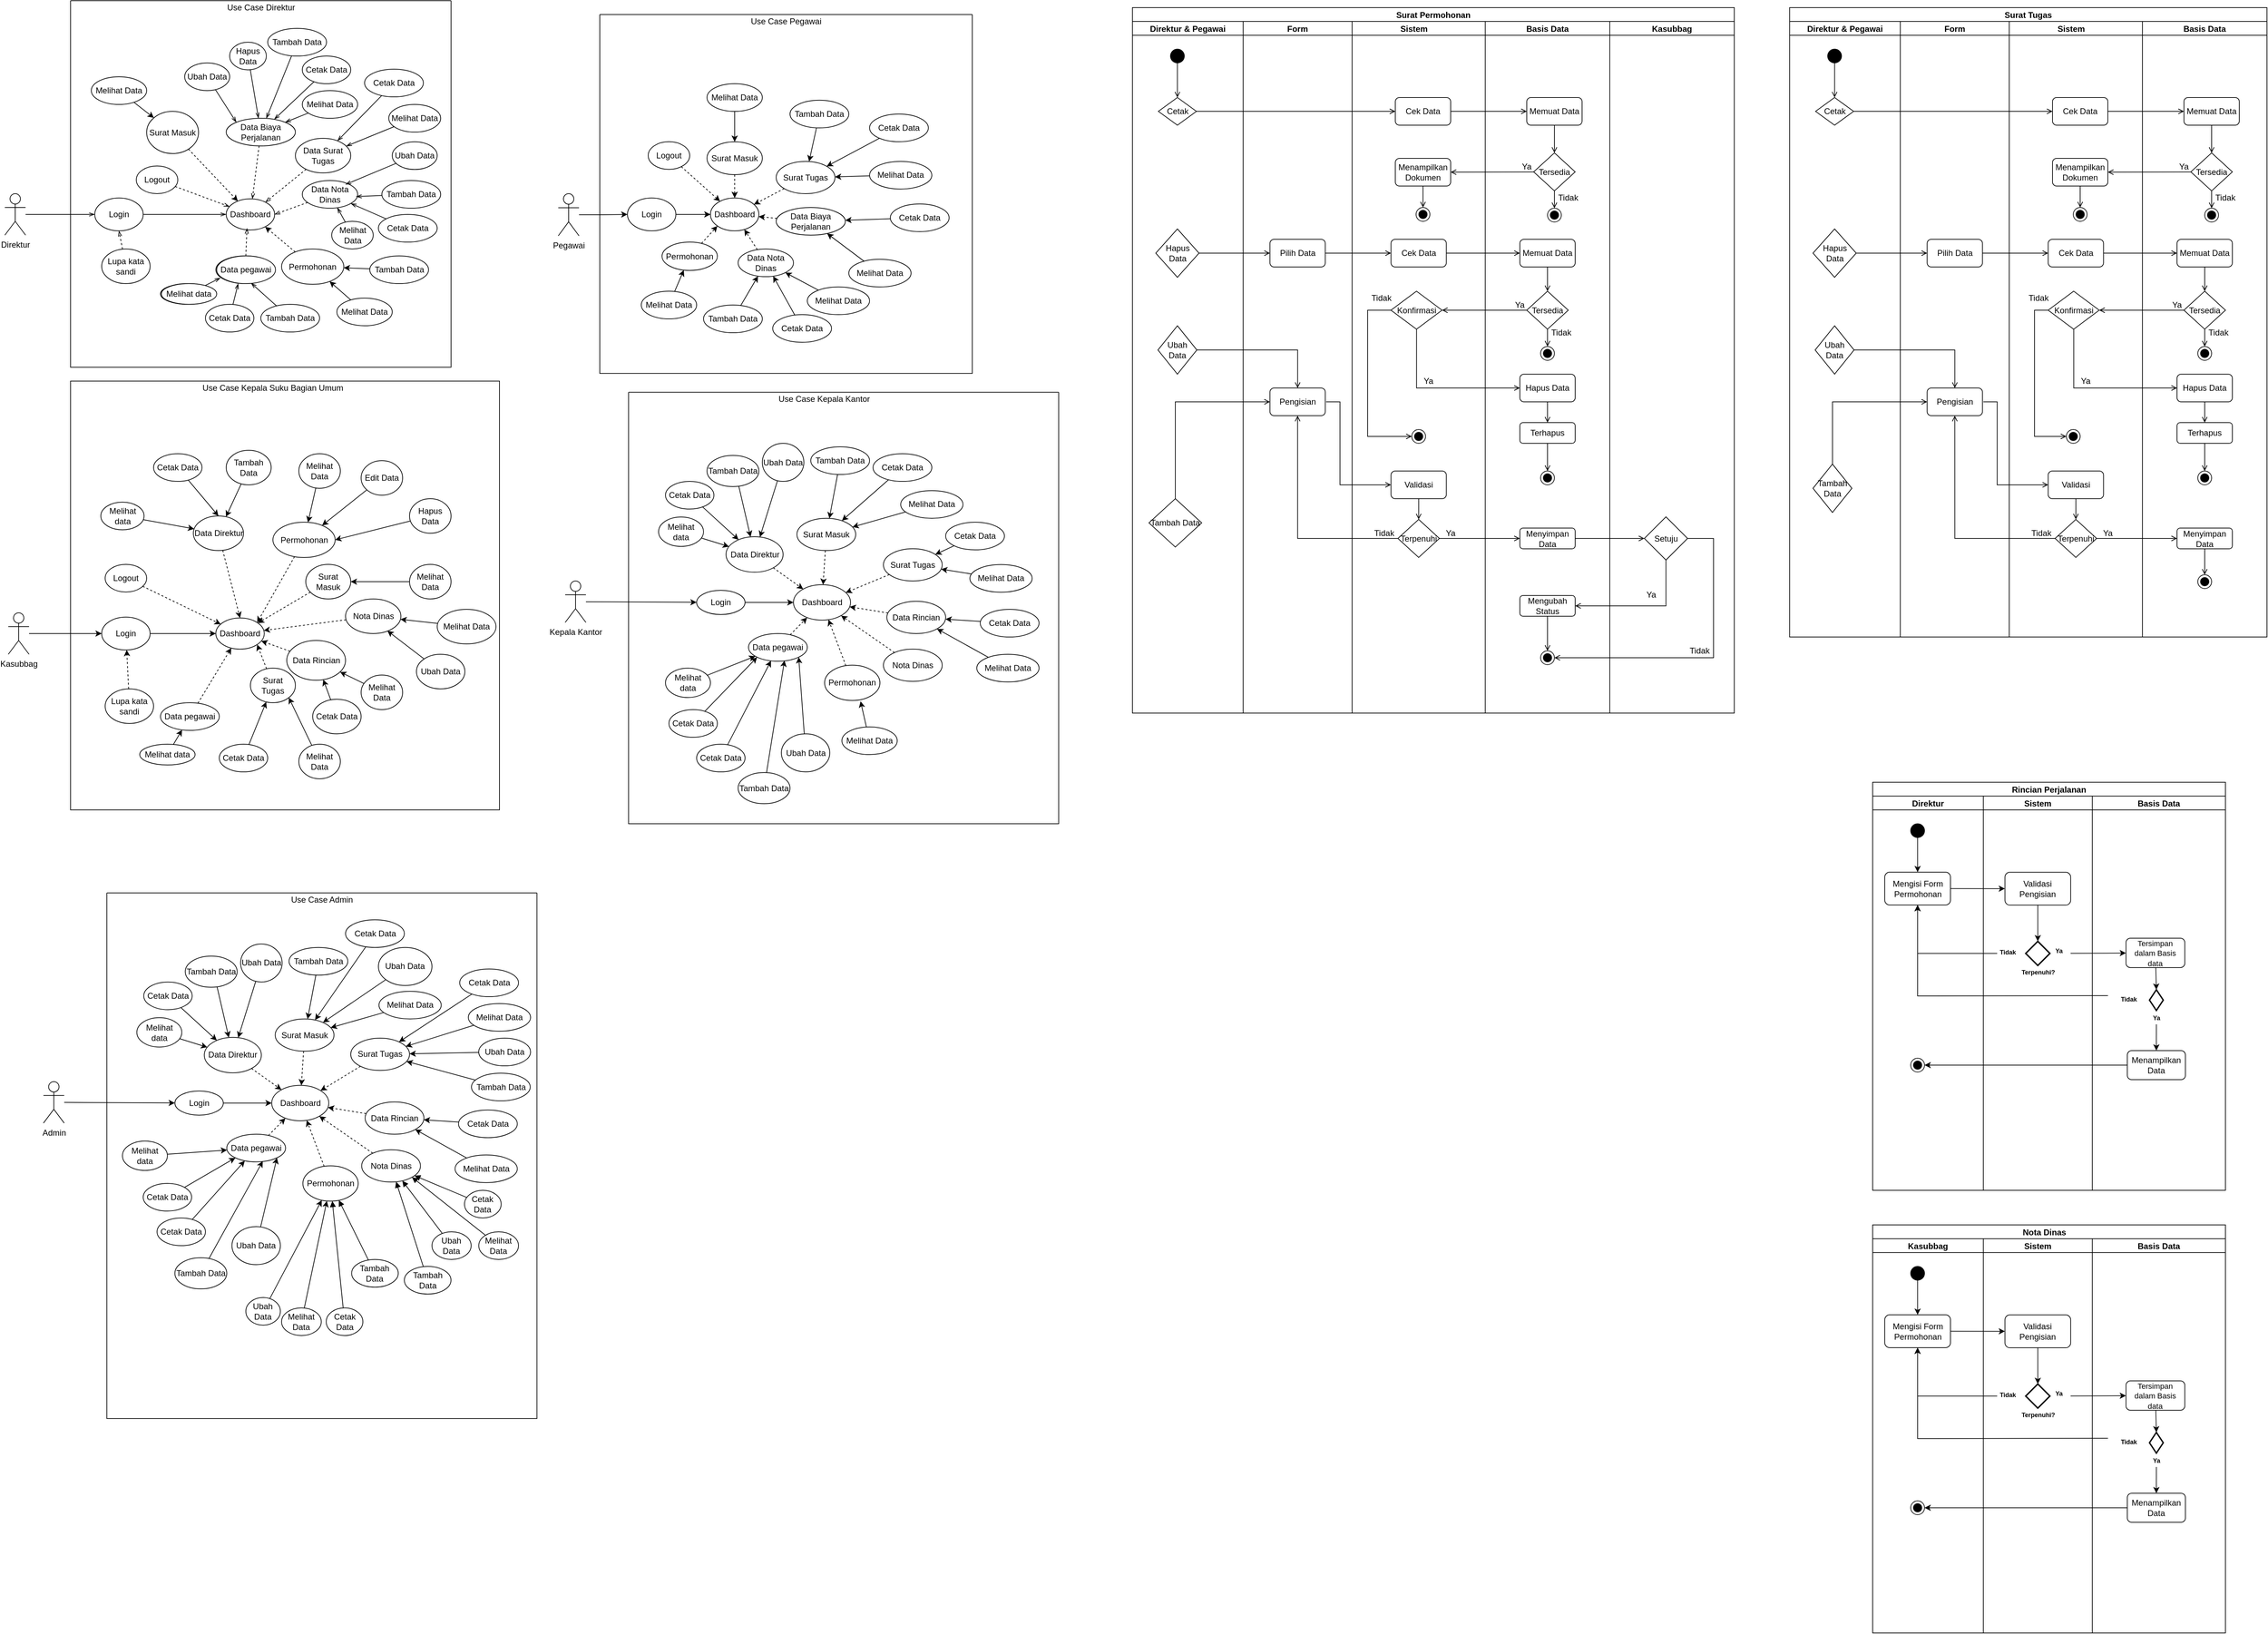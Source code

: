 <mxfile version="14.7.8" type="github">
  <diagram id="7KBXduqILSjG5q8MCGv4" name="Page-1">
    <mxGraphModel dx="1447" dy="780" grid="1" gridSize="10" guides="1" tooltips="1" connect="1" arrows="1" fold="1" page="1" pageScale="1" pageWidth="850" pageHeight="1100" math="0" shadow="0">
      <root>
        <mxCell id="0" />
        <mxCell id="1" parent="0" />
        <mxCell id="9-0OQLkkKcLO5UEKQbR6-8" style="edgeStyle=orthogonalEdgeStyle;rounded=0;orthogonalLoop=1;jettySize=auto;html=1;endArrow=openThin;endFill=0;" parent="1" source="9-0OQLkkKcLO5UEKQbR6-1" target="9-0OQLkkKcLO5UEKQbR6-7" edge="1">
          <mxGeometry relative="1" as="geometry" />
        </mxCell>
        <mxCell id="9-0OQLkkKcLO5UEKQbR6-1" value="Direktur" style="shape=umlActor;verticalLabelPosition=bottom;verticalAlign=top;html=1;" parent="1" vertex="1">
          <mxGeometry x="90" y="309" width="30" height="60" as="geometry" />
        </mxCell>
        <mxCell id="9-0OQLkkKcLO5UEKQbR6-12" style="edgeStyle=none;rounded=0;orthogonalLoop=1;jettySize=auto;html=1;entryX=0;entryY=0.5;entryDx=0;entryDy=0;endArrow=openThin;endFill=0;" parent="1" source="9-0OQLkkKcLO5UEKQbR6-7" target="9-0OQLkkKcLO5UEKQbR6-11" edge="1">
          <mxGeometry relative="1" as="geometry" />
        </mxCell>
        <mxCell id="9-0OQLkkKcLO5UEKQbR6-7" value="Login" style="ellipse;whiteSpace=wrap;html=1;" parent="1" vertex="1">
          <mxGeometry x="220" y="315.25" width="70" height="47.5" as="geometry" />
        </mxCell>
        <mxCell id="9-0OQLkkKcLO5UEKQbR6-10" style="rounded=0;orthogonalLoop=1;jettySize=auto;html=1;entryX=0.5;entryY=1;entryDx=0;entryDy=0;dashed=1;endArrow=openThin;endFill=0;" parent="1" source="9-0OQLkkKcLO5UEKQbR6-9" target="9-0OQLkkKcLO5UEKQbR6-7" edge="1">
          <mxGeometry relative="1" as="geometry" />
        </mxCell>
        <mxCell id="9-0OQLkkKcLO5UEKQbR6-9" value="Lupa kata sandi" style="ellipse;whiteSpace=wrap;html=1;" parent="1" vertex="1">
          <mxGeometry x="230" y="389" width="70" height="50" as="geometry" />
        </mxCell>
        <mxCell id="9-0OQLkkKcLO5UEKQbR6-11" value="Dashboard" style="ellipse;whiteSpace=wrap;html=1;" parent="1" vertex="1">
          <mxGeometry x="410" y="316.5" width="70" height="45" as="geometry" />
        </mxCell>
        <mxCell id="9-0OQLkkKcLO5UEKQbR6-14" style="edgeStyle=none;rounded=0;orthogonalLoop=1;jettySize=auto;html=1;endArrow=openThin;endFill=0;dashed=1;" parent="1" source="9-0OQLkkKcLO5UEKQbR6-13" target="9-0OQLkkKcLO5UEKQbR6-11" edge="1">
          <mxGeometry relative="1" as="geometry" />
        </mxCell>
        <mxCell id="9-0OQLkkKcLO5UEKQbR6-13" value="Logout" style="ellipse;whiteSpace=wrap;html=1;" parent="1" vertex="1">
          <mxGeometry x="280" y="269" width="60" height="40" as="geometry" />
        </mxCell>
        <mxCell id="9-0OQLkkKcLO5UEKQbR6-18" style="edgeStyle=none;rounded=0;orthogonalLoop=1;jettySize=auto;html=1;entryX=0.429;entryY=0.944;entryDx=0;entryDy=0;entryPerimeter=0;dashed=1;endArrow=openThin;endFill=0;" parent="1" source="9-0OQLkkKcLO5UEKQbR6-17" target="9-0OQLkkKcLO5UEKQbR6-11" edge="1">
          <mxGeometry relative="1" as="geometry" />
        </mxCell>
        <mxCell id="9-0OQLkkKcLO5UEKQbR6-17" value="Data pegawai" style="ellipse;whiteSpace=wrap;html=1;" parent="1" vertex="1">
          <mxGeometry x="395" y="399" width="85" height="40" as="geometry" />
        </mxCell>
        <mxCell id="9-0OQLkkKcLO5UEKQbR6-20" style="edgeStyle=none;rounded=0;orthogonalLoop=1;jettySize=auto;html=1;entryX=0.077;entryY=0.796;entryDx=0;entryDy=0;endArrow=openThin;endFill=0;entryPerimeter=0;" parent="1" source="9-0OQLkkKcLO5UEKQbR6-19" target="9-0OQLkkKcLO5UEKQbR6-17" edge="1">
          <mxGeometry relative="1" as="geometry" />
        </mxCell>
        <mxCell id="9-0OQLkkKcLO5UEKQbR6-19" value="Melihat data" style="ellipse;whiteSpace=wrap;html=1;" parent="1" vertex="1">
          <mxGeometry x="315" y="439" width="80" height="30" as="geometry" />
        </mxCell>
        <mxCell id="9-0OQLkkKcLO5UEKQbR6-22" style="edgeStyle=none;rounded=0;orthogonalLoop=1;jettySize=auto;html=1;entryX=1;entryY=0.5;entryDx=0;entryDy=0;endArrow=openThin;endFill=0;dashed=1;" parent="1" source="9-0OQLkkKcLO5UEKQbR6-21" target="9-0OQLkkKcLO5UEKQbR6-11" edge="1">
          <mxGeometry relative="1" as="geometry" />
        </mxCell>
        <mxCell id="9-0OQLkkKcLO5UEKQbR6-21" value="Data Nota Dinas" style="ellipse;whiteSpace=wrap;html=1;" parent="1" vertex="1">
          <mxGeometry x="520" y="290" width="80" height="40" as="geometry" />
        </mxCell>
        <mxCell id="9-0OQLkkKcLO5UEKQbR6-24" style="edgeStyle=none;rounded=0;orthogonalLoop=1;jettySize=auto;html=1;endArrow=openThin;endFill=0;dashed=1;" parent="1" source="9-0OQLkkKcLO5UEKQbR6-23" target="9-0OQLkkKcLO5UEKQbR6-11" edge="1">
          <mxGeometry relative="1" as="geometry" />
        </mxCell>
        <mxCell id="9-0OQLkkKcLO5UEKQbR6-23" value="Data Surat Tugas" style="ellipse;whiteSpace=wrap;html=1;" parent="1" vertex="1">
          <mxGeometry x="510" y="229" width="80" height="50" as="geometry" />
        </mxCell>
        <mxCell id="9-0OQLkkKcLO5UEKQbR6-26" style="edgeStyle=none;rounded=0;orthogonalLoop=1;jettySize=auto;html=1;dashed=1;endArrow=openThin;endFill=0;" parent="1" source="9-0OQLkkKcLO5UEKQbR6-25" target="9-0OQLkkKcLO5UEKQbR6-11" edge="1">
          <mxGeometry relative="1" as="geometry" />
        </mxCell>
        <mxCell id="9-0OQLkkKcLO5UEKQbR6-38" style="edgeStyle=none;rounded=0;orthogonalLoop=1;jettySize=auto;html=1;endArrow=openThin;endFill=0;" parent="1" source="9-0OQLkkKcLO5UEKQbR6-37" target="9-0OQLkkKcLO5UEKQbR6-23" edge="1">
          <mxGeometry relative="1" as="geometry" />
        </mxCell>
        <mxCell id="9-0OQLkkKcLO5UEKQbR6-37" value="Cetak Data" style="ellipse;whiteSpace=wrap;html=1;" parent="1" vertex="1">
          <mxGeometry x="610" y="129" width="85" height="40" as="geometry" />
        </mxCell>
        <mxCell id="9-0OQLkkKcLO5UEKQbR6-40" style="edgeStyle=none;rounded=0;orthogonalLoop=1;jettySize=auto;html=1;endArrow=openThin;endFill=0;" parent="1" source="9-0OQLkkKcLO5UEKQbR6-39" target="9-0OQLkkKcLO5UEKQbR6-23" edge="1">
          <mxGeometry relative="1" as="geometry" />
        </mxCell>
        <mxCell id="9-0OQLkkKcLO5UEKQbR6-39" value="Melihat Data" style="ellipse;whiteSpace=wrap;html=1;" parent="1" vertex="1">
          <mxGeometry x="645" y="180" width="75" height="40" as="geometry" />
        </mxCell>
        <mxCell id="9-0OQLkkKcLO5UEKQbR6-46" style="edgeStyle=none;rounded=0;orthogonalLoop=1;jettySize=auto;html=1;entryX=0.782;entryY=0.142;entryDx=0;entryDy=0;entryPerimeter=0;endArrow=openThin;endFill=0;" parent="1" source="9-0OQLkkKcLO5UEKQbR6-41" target="9-0OQLkkKcLO5UEKQbR6-21" edge="1">
          <mxGeometry relative="1" as="geometry" />
        </mxCell>
        <mxCell id="9-0OQLkkKcLO5UEKQbR6-41" value="Ubah Data" style="ellipse;whiteSpace=wrap;html=1;" parent="1" vertex="1">
          <mxGeometry x="650" y="234" width="65" height="40" as="geometry" />
        </mxCell>
        <mxCell id="9-0OQLkkKcLO5UEKQbR6-50" style="edgeStyle=none;rounded=0;orthogonalLoop=1;jettySize=auto;html=1;entryX=0.972;entryY=0.582;entryDx=0;entryDy=0;entryPerimeter=0;endArrow=openThin;endFill=0;" parent="1" source="9-0OQLkkKcLO5UEKQbR6-43" target="9-0OQLkkKcLO5UEKQbR6-21" edge="1">
          <mxGeometry relative="1" as="geometry" />
        </mxCell>
        <mxCell id="9-0OQLkkKcLO5UEKQbR6-43" value="Tambah Data" style="ellipse;whiteSpace=wrap;html=1;" parent="1" vertex="1">
          <mxGeometry x="635" y="290" width="85" height="40" as="geometry" />
        </mxCell>
        <mxCell id="9-0OQLkkKcLO5UEKQbR6-49" style="edgeStyle=none;rounded=0;orthogonalLoop=1;jettySize=auto;html=1;endArrow=openThin;endFill=0;" parent="1" source="9-0OQLkkKcLO5UEKQbR6-44" target="9-0OQLkkKcLO5UEKQbR6-21" edge="1">
          <mxGeometry relative="1" as="geometry" />
        </mxCell>
        <mxCell id="9-0OQLkkKcLO5UEKQbR6-44" value="Cetak Data" style="ellipse;whiteSpace=wrap;html=1;" parent="1" vertex="1">
          <mxGeometry x="630" y="339" width="85" height="40" as="geometry" />
        </mxCell>
        <mxCell id="9-0OQLkkKcLO5UEKQbR6-48" style="edgeStyle=none;rounded=0;orthogonalLoop=1;jettySize=auto;html=1;endArrow=openThin;endFill=0;" parent="1" source="9-0OQLkkKcLO5UEKQbR6-45" target="9-0OQLkkKcLO5UEKQbR6-21" edge="1">
          <mxGeometry relative="1" as="geometry" />
        </mxCell>
        <mxCell id="9-0OQLkkKcLO5UEKQbR6-45" value="Melihat Data" style="ellipse;whiteSpace=wrap;html=1;" parent="1" vertex="1">
          <mxGeometry x="562.5" y="349" width="60" height="40" as="geometry" />
        </mxCell>
        <mxCell id="9-0OQLkkKcLO5UEKQbR6-52" style="edgeStyle=none;rounded=0;orthogonalLoop=1;jettySize=auto;html=1;entryX=0.38;entryY=0.999;entryDx=0;entryDy=0;entryPerimeter=0;endArrow=openThin;endFill=0;" parent="1" source="9-0OQLkkKcLO5UEKQbR6-51" target="9-0OQLkkKcLO5UEKQbR6-17" edge="1">
          <mxGeometry relative="1" as="geometry" />
        </mxCell>
        <mxCell id="9-0OQLkkKcLO5UEKQbR6-51" value="Cetak Data" style="ellipse;whiteSpace=wrap;html=1;" parent="1" vertex="1">
          <mxGeometry x="380" y="469" width="70" height="40" as="geometry" />
        </mxCell>
        <mxCell id="9-0OQLkkKcLO5UEKQbR6-54" style="edgeStyle=none;rounded=0;orthogonalLoop=1;jettySize=auto;html=1;entryX=0.599;entryY=0.981;entryDx=0;entryDy=0;entryPerimeter=0;endArrow=openThin;endFill=0;" parent="1" source="9-0OQLkkKcLO5UEKQbR6-53" target="9-0OQLkkKcLO5UEKQbR6-17" edge="1">
          <mxGeometry relative="1" as="geometry" />
        </mxCell>
        <mxCell id="9-0OQLkkKcLO5UEKQbR6-53" value="Tambah Data" style="ellipse;whiteSpace=wrap;html=1;" parent="1" vertex="1">
          <mxGeometry x="460" y="469" width="85" height="40" as="geometry" />
        </mxCell>
        <mxCell id="2N-OkwcJ0ExUMXTbMWaD-2" value="Use Case Direktur" style="text;html=1;strokeColor=none;fillColor=none;align=center;verticalAlign=middle;whiteSpace=wrap;rounded=0;" parent="1" vertex="1">
          <mxGeometry x="357.5" y="30" width="205" height="20" as="geometry" />
        </mxCell>
        <mxCell id="2N-OkwcJ0ExUMXTbMWaD-5" style="rounded=0;orthogonalLoop=1;jettySize=auto;html=1;dashed=1;" parent="1" source="2N-OkwcJ0ExUMXTbMWaD-4" target="9-0OQLkkKcLO5UEKQbR6-11" edge="1">
          <mxGeometry relative="1" as="geometry" />
        </mxCell>
        <mxCell id="2N-OkwcJ0ExUMXTbMWaD-4" value="Permohonan" style="ellipse;whiteSpace=wrap;html=1;" parent="1" vertex="1">
          <mxGeometry x="490" y="389" width="90" height="51" as="geometry" />
        </mxCell>
        <mxCell id="2N-OkwcJ0ExUMXTbMWaD-8" style="edgeStyle=none;rounded=0;orthogonalLoop=1;jettySize=auto;html=1;" parent="1" source="2N-OkwcJ0ExUMXTbMWaD-6" target="2N-OkwcJ0ExUMXTbMWaD-4" edge="1">
          <mxGeometry relative="1" as="geometry" />
        </mxCell>
        <mxCell id="2N-OkwcJ0ExUMXTbMWaD-6" value="Tambah Data" style="ellipse;whiteSpace=wrap;html=1;" parent="1" vertex="1">
          <mxGeometry x="617.5" y="399" width="85" height="40" as="geometry" />
        </mxCell>
        <mxCell id="2N-OkwcJ0ExUMXTbMWaD-9" style="edgeStyle=none;rounded=0;orthogonalLoop=1;jettySize=auto;html=1;" parent="1" source="2N-OkwcJ0ExUMXTbMWaD-7" target="2N-OkwcJ0ExUMXTbMWaD-4" edge="1">
          <mxGeometry relative="1" as="geometry" />
        </mxCell>
        <mxCell id="2N-OkwcJ0ExUMXTbMWaD-7" value="Melihat Data" style="ellipse;whiteSpace=wrap;html=1;" parent="1" vertex="1">
          <mxGeometry x="570" y="460" width="80" height="40" as="geometry" />
        </mxCell>
        <mxCell id="2N-OkwcJ0ExUMXTbMWaD-10" value="" style="swimlane;startSize=0;fillColor=#ffffff;" parent="1" vertex="1">
          <mxGeometry x="185" y="30" width="550" height="530" as="geometry" />
        </mxCell>
        <mxCell id="9-0OQLkkKcLO5UEKQbR6-25" value="Data Biaya Perjalanan" style="ellipse;whiteSpace=wrap;html=1;" parent="2N-OkwcJ0ExUMXTbMWaD-10" vertex="1">
          <mxGeometry x="225" y="170" width="100" height="40" as="geometry" />
        </mxCell>
        <mxCell id="9-0OQLkkKcLO5UEKQbR6-35" value="Melihat Data" style="ellipse;whiteSpace=wrap;html=1;" parent="2N-OkwcJ0ExUMXTbMWaD-10" vertex="1">
          <mxGeometry x="335" y="130" width="80" height="40" as="geometry" />
        </mxCell>
        <mxCell id="9-0OQLkkKcLO5UEKQbR6-36" style="edgeStyle=none;rounded=0;orthogonalLoop=1;jettySize=auto;html=1;endArrow=openThin;endFill=0;" parent="2N-OkwcJ0ExUMXTbMWaD-10" source="9-0OQLkkKcLO5UEKQbR6-35" target="9-0OQLkkKcLO5UEKQbR6-25" edge="1">
          <mxGeometry relative="1" as="geometry" />
        </mxCell>
        <mxCell id="9-0OQLkkKcLO5UEKQbR6-33" value="Cetak Data" style="ellipse;whiteSpace=wrap;html=1;" parent="2N-OkwcJ0ExUMXTbMWaD-10" vertex="1">
          <mxGeometry x="335" y="80" width="70" height="40" as="geometry" />
        </mxCell>
        <mxCell id="9-0OQLkkKcLO5UEKQbR6-34" style="edgeStyle=none;rounded=0;orthogonalLoop=1;jettySize=auto;html=1;endArrow=openThin;endFill=0;" parent="2N-OkwcJ0ExUMXTbMWaD-10" source="9-0OQLkkKcLO5UEKQbR6-33" target="9-0OQLkkKcLO5UEKQbR6-25" edge="1">
          <mxGeometry relative="1" as="geometry" />
        </mxCell>
        <mxCell id="9-0OQLkkKcLO5UEKQbR6-31" value="Tambah Data" style="ellipse;whiteSpace=wrap;html=1;" parent="2N-OkwcJ0ExUMXTbMWaD-10" vertex="1">
          <mxGeometry x="285" y="40" width="85" height="40" as="geometry" />
        </mxCell>
        <mxCell id="9-0OQLkkKcLO5UEKQbR6-32" style="edgeStyle=none;rounded=0;orthogonalLoop=1;jettySize=auto;html=1;endArrow=openThin;endFill=0;" parent="2N-OkwcJ0ExUMXTbMWaD-10" source="9-0OQLkkKcLO5UEKQbR6-31" target="9-0OQLkkKcLO5UEKQbR6-25" edge="1">
          <mxGeometry relative="1" as="geometry" />
        </mxCell>
        <mxCell id="9-0OQLkkKcLO5UEKQbR6-29" value="Hapus Data" style="ellipse;whiteSpace=wrap;html=1;" parent="2N-OkwcJ0ExUMXTbMWaD-10" vertex="1">
          <mxGeometry x="230" y="60" width="53" height="40" as="geometry" />
        </mxCell>
        <mxCell id="9-0OQLkkKcLO5UEKQbR6-30" style="edgeStyle=none;rounded=0;orthogonalLoop=1;jettySize=auto;html=1;endArrow=openThin;endFill=0;" parent="2N-OkwcJ0ExUMXTbMWaD-10" source="9-0OQLkkKcLO5UEKQbR6-29" target="9-0OQLkkKcLO5UEKQbR6-25" edge="1">
          <mxGeometry relative="1" as="geometry" />
        </mxCell>
        <mxCell id="9-0OQLkkKcLO5UEKQbR6-27" value="Ubah Data" style="ellipse;whiteSpace=wrap;html=1;" parent="2N-OkwcJ0ExUMXTbMWaD-10" vertex="1">
          <mxGeometry x="165" y="90" width="65" height="40" as="geometry" />
        </mxCell>
        <mxCell id="9-0OQLkkKcLO5UEKQbR6-28" style="edgeStyle=none;rounded=0;orthogonalLoop=1;jettySize=auto;html=1;endArrow=openThin;endFill=0;entryX=0;entryY=0;entryDx=0;entryDy=0;" parent="2N-OkwcJ0ExUMXTbMWaD-10" source="9-0OQLkkKcLO5UEKQbR6-27" target="9-0OQLkkKcLO5UEKQbR6-25" edge="1">
          <mxGeometry relative="1" as="geometry">
            <mxPoint x="195" y="199" as="targetPoint" />
          </mxGeometry>
        </mxCell>
        <mxCell id="zJp7o7V6sukcPG7aJ3fY-47" value="Surat Masuk" style="ellipse;whiteSpace=wrap;html=1;" parent="2N-OkwcJ0ExUMXTbMWaD-10" vertex="1">
          <mxGeometry x="110" y="160" width="75" height="61" as="geometry" />
        </mxCell>
        <mxCell id="zJp7o7V6sukcPG7aJ3fY-50" style="edgeStyle=none;rounded=0;orthogonalLoop=1;jettySize=auto;html=1;" parent="2N-OkwcJ0ExUMXTbMWaD-10" source="zJp7o7V6sukcPG7aJ3fY-49" target="zJp7o7V6sukcPG7aJ3fY-47" edge="1">
          <mxGeometry relative="1" as="geometry" />
        </mxCell>
        <mxCell id="zJp7o7V6sukcPG7aJ3fY-49" value="Melihat Data" style="ellipse;whiteSpace=wrap;html=1;" parent="2N-OkwcJ0ExUMXTbMWaD-10" vertex="1">
          <mxGeometry x="30" y="110" width="80" height="40" as="geometry" />
        </mxCell>
        <mxCell id="zJp7o7V6sukcPG7aJ3fY-4" style="edgeStyle=orthogonalEdgeStyle;rounded=0;orthogonalLoop=1;jettySize=auto;html=1;" parent="1" source="zJp7o7V6sukcPG7aJ3fY-2" target="zJp7o7V6sukcPG7aJ3fY-3" edge="1">
          <mxGeometry relative="1" as="geometry" />
        </mxCell>
        <mxCell id="zJp7o7V6sukcPG7aJ3fY-2" value="Pegawai" style="shape=umlActor;verticalLabelPosition=bottom;verticalAlign=top;html=1;" parent="1" vertex="1">
          <mxGeometry x="890" y="309" width="30" height="61" as="geometry" />
        </mxCell>
        <mxCell id="zJp7o7V6sukcPG7aJ3fY-6" value="" style="edgeStyle=orthogonalEdgeStyle;rounded=0;orthogonalLoop=1;jettySize=auto;html=1;" parent="1" source="zJp7o7V6sukcPG7aJ3fY-3" target="zJp7o7V6sukcPG7aJ3fY-5" edge="1">
          <mxGeometry relative="1" as="geometry" />
        </mxCell>
        <mxCell id="zJp7o7V6sukcPG7aJ3fY-3" value="Login" style="ellipse;whiteSpace=wrap;html=1;" parent="1" vertex="1">
          <mxGeometry x="990" y="315.25" width="70" height="47.5" as="geometry" />
        </mxCell>
        <mxCell id="zJp7o7V6sukcPG7aJ3fY-5" value="Dashboard&lt;span style=&quot;white-space: pre&quot;&gt;&lt;/span&gt;" style="ellipse;whiteSpace=wrap;html=1;" parent="1" vertex="1">
          <mxGeometry x="1110" y="315.25" width="70" height="47.5" as="geometry" />
        </mxCell>
        <mxCell id="zJp7o7V6sukcPG7aJ3fY-8" style="rounded=0;orthogonalLoop=1;jettySize=auto;html=1;entryX=0;entryY=1;entryDx=0;entryDy=0;dashed=1;" parent="1" source="zJp7o7V6sukcPG7aJ3fY-7" target="zJp7o7V6sukcPG7aJ3fY-5" edge="1">
          <mxGeometry relative="1" as="geometry" />
        </mxCell>
        <mxCell id="zJp7o7V6sukcPG7aJ3fY-7" value="Permohonan" style="ellipse;whiteSpace=wrap;html=1;" parent="1" vertex="1">
          <mxGeometry x="1040" y="379" width="80" height="41" as="geometry" />
        </mxCell>
        <mxCell id="zJp7o7V6sukcPG7aJ3fY-10" style="edgeStyle=none;rounded=0;orthogonalLoop=1;jettySize=auto;html=1;" parent="1" source="zJp7o7V6sukcPG7aJ3fY-9" target="zJp7o7V6sukcPG7aJ3fY-7" edge="1">
          <mxGeometry relative="1" as="geometry" />
        </mxCell>
        <mxCell id="zJp7o7V6sukcPG7aJ3fY-9" value="Melihat Data" style="ellipse;whiteSpace=wrap;html=1;" parent="1" vertex="1">
          <mxGeometry x="1010" y="450" width="80" height="40" as="geometry" />
        </mxCell>
        <mxCell id="zJp7o7V6sukcPG7aJ3fY-13" value="" style="edgeStyle=none;rounded=0;orthogonalLoop=1;jettySize=auto;html=1;dashed=1;entryX=0.5;entryY=0;entryDx=0;entryDy=0;" parent="1" source="zJp7o7V6sukcPG7aJ3fY-11" target="zJp7o7V6sukcPG7aJ3fY-5" edge="1">
          <mxGeometry relative="1" as="geometry" />
        </mxCell>
        <mxCell id="zJp7o7V6sukcPG7aJ3fY-11" value="Surat Masuk" style="ellipse;whiteSpace=wrap;html=1;" parent="1" vertex="1">
          <mxGeometry x="1105" y="234" width="80" height="47.5" as="geometry" />
        </mxCell>
        <mxCell id="zJp7o7V6sukcPG7aJ3fY-15" value="" style="edgeStyle=none;rounded=0;orthogonalLoop=1;jettySize=auto;html=1;" parent="1" source="zJp7o7V6sukcPG7aJ3fY-14" target="zJp7o7V6sukcPG7aJ3fY-11" edge="1">
          <mxGeometry relative="1" as="geometry" />
        </mxCell>
        <mxCell id="zJp7o7V6sukcPG7aJ3fY-14" value="Melihat Data" style="ellipse;whiteSpace=wrap;html=1;" parent="1" vertex="1">
          <mxGeometry x="1105" y="150" width="80" height="40" as="geometry" />
        </mxCell>
        <mxCell id="zJp7o7V6sukcPG7aJ3fY-17" style="edgeStyle=none;rounded=0;orthogonalLoop=1;jettySize=auto;html=1;dashed=1;" parent="1" source="zJp7o7V6sukcPG7aJ3fY-16" target="zJp7o7V6sukcPG7aJ3fY-5" edge="1">
          <mxGeometry relative="1" as="geometry" />
        </mxCell>
        <mxCell id="zJp7o7V6sukcPG7aJ3fY-16" value="Surat Tugas" style="ellipse;whiteSpace=wrap;html=1;" parent="1" vertex="1">
          <mxGeometry x="1205" y="262.33" width="85" height="46.67" as="geometry" />
        </mxCell>
        <mxCell id="zJp7o7V6sukcPG7aJ3fY-25" style="edgeStyle=none;rounded=0;orthogonalLoop=1;jettySize=auto;html=1;" parent="1" source="zJp7o7V6sukcPG7aJ3fY-20" target="zJp7o7V6sukcPG7aJ3fY-16" edge="1">
          <mxGeometry relative="1" as="geometry" />
        </mxCell>
        <mxCell id="zJp7o7V6sukcPG7aJ3fY-26" style="edgeStyle=none;rounded=0;orthogonalLoop=1;jettySize=auto;html=1;" parent="1" source="zJp7o7V6sukcPG7aJ3fY-21" target="zJp7o7V6sukcPG7aJ3fY-16" edge="1">
          <mxGeometry relative="1" as="geometry" />
        </mxCell>
        <mxCell id="zJp7o7V6sukcPG7aJ3fY-27" style="edgeStyle=none;rounded=0;orthogonalLoop=1;jettySize=auto;html=1;" parent="1" source="zJp7o7V6sukcPG7aJ3fY-22" target="zJp7o7V6sukcPG7aJ3fY-16" edge="1">
          <mxGeometry relative="1" as="geometry" />
        </mxCell>
        <mxCell id="zJp7o7V6sukcPG7aJ3fY-29" style="edgeStyle=none;rounded=0;orthogonalLoop=1;jettySize=auto;html=1;dashed=1;" parent="1" source="zJp7o7V6sukcPG7aJ3fY-28" target="zJp7o7V6sukcPG7aJ3fY-5" edge="1">
          <mxGeometry relative="1" as="geometry" />
        </mxCell>
        <mxCell id="zJp7o7V6sukcPG7aJ3fY-28" value="Data Biaya Perjalanan" style="ellipse;whiteSpace=wrap;html=1;" parent="1" vertex="1">
          <mxGeometry x="1205" y="329" width="100" height="40" as="geometry" />
        </mxCell>
        <mxCell id="zJp7o7V6sukcPG7aJ3fY-32" style="edgeStyle=none;rounded=0;orthogonalLoop=1;jettySize=auto;html=1;" parent="1" source="zJp7o7V6sukcPG7aJ3fY-30" target="zJp7o7V6sukcPG7aJ3fY-28" edge="1">
          <mxGeometry relative="1" as="geometry" />
        </mxCell>
        <mxCell id="zJp7o7V6sukcPG7aJ3fY-33" style="edgeStyle=none;rounded=0;orthogonalLoop=1;jettySize=auto;html=1;" parent="1" source="zJp7o7V6sukcPG7aJ3fY-31" target="zJp7o7V6sukcPG7aJ3fY-28" edge="1">
          <mxGeometry relative="1" as="geometry" />
        </mxCell>
        <mxCell id="zJp7o7V6sukcPG7aJ3fY-35" style="edgeStyle=none;rounded=0;orthogonalLoop=1;jettySize=auto;html=1;dashed=1;" parent="1" source="zJp7o7V6sukcPG7aJ3fY-34" target="zJp7o7V6sukcPG7aJ3fY-5" edge="1">
          <mxGeometry relative="1" as="geometry" />
        </mxCell>
        <mxCell id="zJp7o7V6sukcPG7aJ3fY-34" value="Data Nota Dinas" style="ellipse;whiteSpace=wrap;html=1;" parent="1" vertex="1">
          <mxGeometry x="1150" y="389" width="80" height="40" as="geometry" />
        </mxCell>
        <mxCell id="zJp7o7V6sukcPG7aJ3fY-40" style="edgeStyle=none;rounded=0;orthogonalLoop=1;jettySize=auto;html=1;" parent="1" source="zJp7o7V6sukcPG7aJ3fY-36" target="zJp7o7V6sukcPG7aJ3fY-34" edge="1">
          <mxGeometry relative="1" as="geometry" />
        </mxCell>
        <mxCell id="zJp7o7V6sukcPG7aJ3fY-41" style="edgeStyle=none;rounded=0;orthogonalLoop=1;jettySize=auto;html=1;entryX=1;entryY=1;entryDx=0;entryDy=0;" parent="1" source="zJp7o7V6sukcPG7aJ3fY-37" target="zJp7o7V6sukcPG7aJ3fY-34" edge="1">
          <mxGeometry relative="1" as="geometry" />
        </mxCell>
        <mxCell id="zJp7o7V6sukcPG7aJ3fY-42" value="" style="swimlane;startSize=0;fillColor=#ffffff;" parent="1" vertex="1">
          <mxGeometry x="950" y="50.0" width="538.49" height="518.91" as="geometry" />
        </mxCell>
        <mxCell id="zJp7o7V6sukcPG7aJ3fY-31" value="Melihat Data" style="ellipse;whiteSpace=wrap;html=1;" parent="zJp7o7V6sukcPG7aJ3fY-42" vertex="1">
          <mxGeometry x="360" y="353.91" width="90" height="40" as="geometry" />
        </mxCell>
        <mxCell id="zJp7o7V6sukcPG7aJ3fY-30" value="Cetak Data" style="ellipse;whiteSpace=wrap;html=1;" parent="zJp7o7V6sukcPG7aJ3fY-42" vertex="1">
          <mxGeometry x="420" y="273.91" width="85" height="40" as="geometry" />
        </mxCell>
        <mxCell id="zJp7o7V6sukcPG7aJ3fY-22" value="Melihat Data" style="ellipse;whiteSpace=wrap;html=1;" parent="zJp7o7V6sukcPG7aJ3fY-42" vertex="1">
          <mxGeometry x="390" y="212.33" width="90" height="40" as="geometry" />
        </mxCell>
        <mxCell id="zJp7o7V6sukcPG7aJ3fY-21" value="Cetak Data" style="ellipse;whiteSpace=wrap;html=1;" parent="zJp7o7V6sukcPG7aJ3fY-42" vertex="1">
          <mxGeometry x="390" y="143.91" width="85" height="40" as="geometry" />
        </mxCell>
        <mxCell id="zJp7o7V6sukcPG7aJ3fY-44" value="Use Case Pegawai" style="text;html=1;strokeColor=none;fillColor=none;align=center;verticalAlign=middle;whiteSpace=wrap;rounded=0;" parent="zJp7o7V6sukcPG7aJ3fY-42" vertex="1">
          <mxGeometry x="166.74" width="205" height="20" as="geometry" />
        </mxCell>
        <mxCell id="zJp7o7V6sukcPG7aJ3fY-20" value="Tambah Data" style="ellipse;whiteSpace=wrap;html=1;" parent="zJp7o7V6sukcPG7aJ3fY-42" vertex="1">
          <mxGeometry x="275" y="123.91" width="85" height="40" as="geometry" />
        </mxCell>
        <mxCell id="zJp7o7V6sukcPG7aJ3fY-45" value="Logout" style="ellipse;whiteSpace=wrap;html=1;" parent="zJp7o7V6sukcPG7aJ3fY-42" vertex="1">
          <mxGeometry x="70" y="183.91" width="60" height="40" as="geometry" />
        </mxCell>
        <mxCell id="zJp7o7V6sukcPG7aJ3fY-37" value="Melihat Data" style="ellipse;whiteSpace=wrap;html=1;" parent="zJp7o7V6sukcPG7aJ3fY-42" vertex="1">
          <mxGeometry x="300" y="393.91" width="90" height="40" as="geometry" />
        </mxCell>
        <mxCell id="zJp7o7V6sukcPG7aJ3fY-36" value="Cetak Data" style="ellipse;whiteSpace=wrap;html=1;" parent="zJp7o7V6sukcPG7aJ3fY-42" vertex="1">
          <mxGeometry x="250" y="433.91" width="85" height="40" as="geometry" />
        </mxCell>
        <mxCell id="zJp7o7V6sukcPG7aJ3fY-51" value="Tambah Data" style="ellipse;whiteSpace=wrap;html=1;" parent="zJp7o7V6sukcPG7aJ3fY-42" vertex="1">
          <mxGeometry x="150" y="420" width="85" height="40" as="geometry" />
        </mxCell>
        <mxCell id="zJp7o7V6sukcPG7aJ3fY-46" style="edgeStyle=none;rounded=0;orthogonalLoop=1;jettySize=auto;html=1;dashed=1;" parent="1" source="zJp7o7V6sukcPG7aJ3fY-45" target="zJp7o7V6sukcPG7aJ3fY-5" edge="1">
          <mxGeometry relative="1" as="geometry" />
        </mxCell>
        <mxCell id="zJp7o7V6sukcPG7aJ3fY-48" style="edgeStyle=none;rounded=0;orthogonalLoop=1;jettySize=auto;html=1;dashed=1;" parent="1" source="zJp7o7V6sukcPG7aJ3fY-47" target="9-0OQLkkKcLO5UEKQbR6-11" edge="1">
          <mxGeometry relative="1" as="geometry" />
        </mxCell>
        <mxCell id="zJp7o7V6sukcPG7aJ3fY-52" style="edgeStyle=none;rounded=0;orthogonalLoop=1;jettySize=auto;html=1;" parent="1" source="zJp7o7V6sukcPG7aJ3fY-51" target="zJp7o7V6sukcPG7aJ3fY-34" edge="1">
          <mxGeometry relative="1" as="geometry" />
        </mxCell>
        <mxCell id="fPzmJ7Ew2btwY1fmSqvh-4" style="edgeStyle=orthogonalEdgeStyle;rounded=0;orthogonalLoop=1;jettySize=auto;html=1;entryX=0;entryY=0.5;entryDx=0;entryDy=0;" parent="1" source="fPzmJ7Ew2btwY1fmSqvh-1" target="fPzmJ7Ew2btwY1fmSqvh-2" edge="1">
          <mxGeometry relative="1" as="geometry" />
        </mxCell>
        <mxCell id="fPzmJ7Ew2btwY1fmSqvh-1" value="Kasubbag&lt;span style=&quot;white-space: pre&quot;&gt;&lt;/span&gt;" style="shape=umlActor;verticalLabelPosition=bottom;verticalAlign=top;html=1;" parent="1" vertex="1">
          <mxGeometry x="95" y="915" width="30" height="60" as="geometry" />
        </mxCell>
        <mxCell id="fPzmJ7Ew2btwY1fmSqvh-5" style="edgeStyle=orthogonalEdgeStyle;rounded=0;orthogonalLoop=1;jettySize=auto;html=1;" parent="1" source="fPzmJ7Ew2btwY1fmSqvh-2" target="fPzmJ7Ew2btwY1fmSqvh-3" edge="1">
          <mxGeometry relative="1" as="geometry" />
        </mxCell>
        <mxCell id="fPzmJ7Ew2btwY1fmSqvh-2" value="Login" style="ellipse;whiteSpace=wrap;html=1;" parent="1" vertex="1">
          <mxGeometry x="230" y="921.25" width="70" height="47.5" as="geometry" />
        </mxCell>
        <mxCell id="fPzmJ7Ew2btwY1fmSqvh-3" value="Dashboard" style="ellipse;whiteSpace=wrap;html=1;" parent="1" vertex="1">
          <mxGeometry x="395" y="922.5" width="70" height="45" as="geometry" />
        </mxCell>
        <mxCell id="fPzmJ7Ew2btwY1fmSqvh-7" style="rounded=0;orthogonalLoop=1;jettySize=auto;html=1;dashed=1;" parent="1" source="fPzmJ7Ew2btwY1fmSqvh-6" target="fPzmJ7Ew2btwY1fmSqvh-2" edge="1">
          <mxGeometry relative="1" as="geometry" />
        </mxCell>
        <mxCell id="fPzmJ7Ew2btwY1fmSqvh-6" value="Lupa kata sandi" style="ellipse;whiteSpace=wrap;html=1;" parent="1" vertex="1">
          <mxGeometry x="235" y="1025" width="70" height="50" as="geometry" />
        </mxCell>
        <mxCell id="fPzmJ7Ew2btwY1fmSqvh-9" style="edgeStyle=none;rounded=0;orthogonalLoop=1;jettySize=auto;html=1;dashed=1;" parent="1" source="fPzmJ7Ew2btwY1fmSqvh-8" target="fPzmJ7Ew2btwY1fmSqvh-3" edge="1">
          <mxGeometry relative="1" as="geometry" />
        </mxCell>
        <mxCell id="fPzmJ7Ew2btwY1fmSqvh-8" value="Logout" style="ellipse;whiteSpace=wrap;html=1;" parent="1" vertex="1">
          <mxGeometry x="235" y="845" width="60" height="40" as="geometry" />
        </mxCell>
        <mxCell id="fPzmJ7Ew2btwY1fmSqvh-11" style="edgeStyle=none;rounded=0;orthogonalLoop=1;jettySize=auto;html=1;dashed=1;" parent="1" source="fPzmJ7Ew2btwY1fmSqvh-10" target="fPzmJ7Ew2btwY1fmSqvh-3" edge="1">
          <mxGeometry relative="1" as="geometry" />
        </mxCell>
        <mxCell id="fPzmJ7Ew2btwY1fmSqvh-10" value="Data pegawai" style="ellipse;whiteSpace=wrap;html=1;" parent="1" vertex="1">
          <mxGeometry x="315" y="1045" width="85" height="40" as="geometry" />
        </mxCell>
        <mxCell id="fPzmJ7Ew2btwY1fmSqvh-14" style="edgeStyle=none;rounded=0;orthogonalLoop=1;jettySize=auto;html=1;" parent="1" source="fPzmJ7Ew2btwY1fmSqvh-13" target="fPzmJ7Ew2btwY1fmSqvh-10" edge="1">
          <mxGeometry relative="1" as="geometry" />
        </mxCell>
        <mxCell id="fPzmJ7Ew2btwY1fmSqvh-13" value="Melihat data" style="ellipse;whiteSpace=wrap;html=1;" parent="1" vertex="1">
          <mxGeometry x="285" y="1105" width="80" height="30" as="geometry" />
        </mxCell>
        <mxCell id="fPzmJ7Ew2btwY1fmSqvh-16" style="edgeStyle=none;rounded=0;orthogonalLoop=1;jettySize=auto;html=1;entryX=0.5;entryY=0;entryDx=0;entryDy=0;dashed=1;" parent="1" source="fPzmJ7Ew2btwY1fmSqvh-15" target="fPzmJ7Ew2btwY1fmSqvh-3" edge="1">
          <mxGeometry relative="1" as="geometry" />
        </mxCell>
        <mxCell id="fPzmJ7Ew2btwY1fmSqvh-15" value="Data Direktur" style="ellipse;whiteSpace=wrap;html=1;" parent="1" vertex="1">
          <mxGeometry x="362.5" y="775" width="72.5" height="50" as="geometry" />
        </mxCell>
        <mxCell id="fPzmJ7Ew2btwY1fmSqvh-22" style="edgeStyle=none;rounded=0;orthogonalLoop=1;jettySize=auto;html=1;" parent="1" source="fPzmJ7Ew2btwY1fmSqvh-19" target="fPzmJ7Ew2btwY1fmSqvh-15" edge="1">
          <mxGeometry relative="1" as="geometry" />
        </mxCell>
        <mxCell id="fPzmJ7Ew2btwY1fmSqvh-19" value="Melihat data" style="ellipse;whiteSpace=wrap;html=1;" parent="1" vertex="1">
          <mxGeometry x="228.75" y="755" width="62.5" height="40" as="geometry" />
        </mxCell>
        <mxCell id="fPzmJ7Ew2btwY1fmSqvh-23" style="edgeStyle=none;rounded=0;orthogonalLoop=1;jettySize=auto;html=1;entryX=0.5;entryY=0;entryDx=0;entryDy=0;" parent="1" source="fPzmJ7Ew2btwY1fmSqvh-20" target="fPzmJ7Ew2btwY1fmSqvh-15" edge="1">
          <mxGeometry relative="1" as="geometry" />
        </mxCell>
        <mxCell id="fPzmJ7Ew2btwY1fmSqvh-20" value="Cetak Data" style="ellipse;whiteSpace=wrap;html=1;" parent="1" vertex="1">
          <mxGeometry x="305" y="685" width="70" height="40" as="geometry" />
        </mxCell>
        <mxCell id="fPzmJ7Ew2btwY1fmSqvh-24" style="edgeStyle=none;rounded=0;orthogonalLoop=1;jettySize=auto;html=1;" parent="1" source="fPzmJ7Ew2btwY1fmSqvh-21" target="fPzmJ7Ew2btwY1fmSqvh-15" edge="1">
          <mxGeometry relative="1" as="geometry" />
        </mxCell>
        <mxCell id="fPzmJ7Ew2btwY1fmSqvh-21" value="Tambah Data" style="ellipse;whiteSpace=wrap;html=1;" parent="1" vertex="1">
          <mxGeometry x="410" y="680" width="65" height="50" as="geometry" />
        </mxCell>
        <mxCell id="fPzmJ7Ew2btwY1fmSqvh-26" style="edgeStyle=none;rounded=0;orthogonalLoop=1;jettySize=auto;html=1;entryX=1;entryY=0;entryDx=0;entryDy=0;dashed=1;" parent="1" source="fPzmJ7Ew2btwY1fmSqvh-25" target="fPzmJ7Ew2btwY1fmSqvh-3" edge="1">
          <mxGeometry relative="1" as="geometry" />
        </mxCell>
        <mxCell id="fPzmJ7Ew2btwY1fmSqvh-25" value="Permohonan" style="ellipse;whiteSpace=wrap;html=1;" parent="1" vertex="1">
          <mxGeometry x="477.5" y="784" width="90" height="51" as="geometry" />
        </mxCell>
        <mxCell id="fPzmJ7Ew2btwY1fmSqvh-29" value="" style="edgeStyle=none;rounded=0;orthogonalLoop=1;jettySize=auto;html=1;" parent="1" source="fPzmJ7Ew2btwY1fmSqvh-27" target="fPzmJ7Ew2btwY1fmSqvh-25" edge="1">
          <mxGeometry relative="1" as="geometry" />
        </mxCell>
        <mxCell id="fPzmJ7Ew2btwY1fmSqvh-27" value="Melihat Data" style="ellipse;whiteSpace=wrap;html=1;" parent="1" vertex="1">
          <mxGeometry x="515" y="685" width="60" height="50" as="geometry" />
        </mxCell>
        <mxCell id="fPzmJ7Ew2btwY1fmSqvh-31" style="edgeStyle=none;rounded=0;orthogonalLoop=1;jettySize=auto;html=1;" parent="1" source="fPzmJ7Ew2btwY1fmSqvh-30" target="fPzmJ7Ew2btwY1fmSqvh-25" edge="1">
          <mxGeometry relative="1" as="geometry" />
        </mxCell>
        <mxCell id="fPzmJ7Ew2btwY1fmSqvh-30" value="Edit Data" style="ellipse;whiteSpace=wrap;html=1;" parent="1" vertex="1">
          <mxGeometry x="605" y="695" width="60" height="50" as="geometry" />
        </mxCell>
        <mxCell id="fPzmJ7Ew2btwY1fmSqvh-33" style="edgeStyle=none;rounded=0;orthogonalLoop=1;jettySize=auto;html=1;entryX=1;entryY=0.5;entryDx=0;entryDy=0;" parent="1" source="fPzmJ7Ew2btwY1fmSqvh-32" target="fPzmJ7Ew2btwY1fmSqvh-25" edge="1">
          <mxGeometry relative="1" as="geometry" />
        </mxCell>
        <mxCell id="fPzmJ7Ew2btwY1fmSqvh-32" value="Hapus Data" style="ellipse;whiteSpace=wrap;html=1;" parent="1" vertex="1">
          <mxGeometry x="675" y="750" width="60" height="50" as="geometry" />
        </mxCell>
        <mxCell id="fPzmJ7Ew2btwY1fmSqvh-47" style="edgeStyle=none;rounded=0;orthogonalLoop=1;jettySize=auto;html=1;dashed=1;" parent="1" source="fPzmJ7Ew2btwY1fmSqvh-35" target="fPzmJ7Ew2btwY1fmSqvh-3" edge="1">
          <mxGeometry relative="1" as="geometry" />
        </mxCell>
        <mxCell id="fPzmJ7Ew2btwY1fmSqvh-35" value="Surat Masuk" style="ellipse;whiteSpace=wrap;html=1;" parent="1" vertex="1">
          <mxGeometry x="525" y="845" width="65" height="50" as="geometry" />
        </mxCell>
        <mxCell id="fPzmJ7Ew2btwY1fmSqvh-38" style="edgeStyle=none;rounded=0;orthogonalLoop=1;jettySize=auto;html=1;" parent="1" source="fPzmJ7Ew2btwY1fmSqvh-37" target="fPzmJ7Ew2btwY1fmSqvh-35" edge="1">
          <mxGeometry relative="1" as="geometry" />
        </mxCell>
        <mxCell id="fPzmJ7Ew2btwY1fmSqvh-37" value="Melihat Data" style="ellipse;whiteSpace=wrap;html=1;" parent="1" vertex="1">
          <mxGeometry x="675" y="845" width="60" height="50" as="geometry" />
        </mxCell>
        <mxCell id="fPzmJ7Ew2btwY1fmSqvh-40" style="edgeStyle=none;rounded=0;orthogonalLoop=1;jettySize=auto;html=1;entryX=1;entryY=1;entryDx=0;entryDy=0;dashed=1;" parent="1" source="fPzmJ7Ew2btwY1fmSqvh-39" target="fPzmJ7Ew2btwY1fmSqvh-3" edge="1">
          <mxGeometry relative="1" as="geometry" />
        </mxCell>
        <mxCell id="fPzmJ7Ew2btwY1fmSqvh-39" value="Surat Tugas" style="ellipse;whiteSpace=wrap;html=1;" parent="1" vertex="1">
          <mxGeometry x="445" y="995" width="65" height="50" as="geometry" />
        </mxCell>
        <mxCell id="fPzmJ7Ew2btwY1fmSqvh-42" style="edgeStyle=none;rounded=0;orthogonalLoop=1;jettySize=auto;html=1;entryX=1;entryY=1;entryDx=0;entryDy=0;" parent="1" source="fPzmJ7Ew2btwY1fmSqvh-41" target="fPzmJ7Ew2btwY1fmSqvh-39" edge="1">
          <mxGeometry relative="1" as="geometry">
            <mxPoint x="510" y="1045" as="targetPoint" />
          </mxGeometry>
        </mxCell>
        <mxCell id="fPzmJ7Ew2btwY1fmSqvh-41" value="Melihat Data" style="ellipse;whiteSpace=wrap;html=1;" parent="1" vertex="1">
          <mxGeometry x="515" y="1105" width="60" height="50" as="geometry" />
        </mxCell>
        <mxCell id="fPzmJ7Ew2btwY1fmSqvh-44" style="edgeStyle=none;rounded=0;orthogonalLoop=1;jettySize=auto;html=1;" parent="1" source="fPzmJ7Ew2btwY1fmSqvh-43" target="fPzmJ7Ew2btwY1fmSqvh-39" edge="1">
          <mxGeometry relative="1" as="geometry" />
        </mxCell>
        <mxCell id="fPzmJ7Ew2btwY1fmSqvh-43" value="Cetak Data" style="ellipse;whiteSpace=wrap;html=1;" parent="1" vertex="1">
          <mxGeometry x="400" y="1105" width="70" height="40" as="geometry" />
        </mxCell>
        <mxCell id="fPzmJ7Ew2btwY1fmSqvh-50" style="edgeStyle=none;rounded=0;orthogonalLoop=1;jettySize=auto;html=1;dashed=1;" parent="1" source="fPzmJ7Ew2btwY1fmSqvh-48" target="fPzmJ7Ew2btwY1fmSqvh-3" edge="1">
          <mxGeometry relative="1" as="geometry" />
        </mxCell>
        <mxCell id="fPzmJ7Ew2btwY1fmSqvh-48" value="Data Rincian" style="ellipse;whiteSpace=wrap;html=1;" parent="1" vertex="1">
          <mxGeometry x="497.5" y="955" width="85" height="57.5" as="geometry" />
        </mxCell>
        <mxCell id="fPzmJ7Ew2btwY1fmSqvh-52" style="edgeStyle=none;rounded=0;orthogonalLoop=1;jettySize=auto;html=1;" parent="1" source="fPzmJ7Ew2btwY1fmSqvh-51" target="fPzmJ7Ew2btwY1fmSqvh-48" edge="1">
          <mxGeometry relative="1" as="geometry" />
        </mxCell>
        <mxCell id="fPzmJ7Ew2btwY1fmSqvh-51" value="Melihat Data" style="ellipse;whiteSpace=wrap;html=1;" parent="1" vertex="1">
          <mxGeometry x="605" y="1005" width="60" height="50" as="geometry" />
        </mxCell>
        <mxCell id="fPzmJ7Ew2btwY1fmSqvh-54" value="" style="edgeStyle=none;rounded=0;orthogonalLoop=1;jettySize=auto;html=1;" parent="1" source="fPzmJ7Ew2btwY1fmSqvh-53" target="fPzmJ7Ew2btwY1fmSqvh-48" edge="1">
          <mxGeometry relative="1" as="geometry" />
        </mxCell>
        <mxCell id="fPzmJ7Ew2btwY1fmSqvh-53" value="Cetak Data" style="ellipse;whiteSpace=wrap;html=1;" parent="1" vertex="1">
          <mxGeometry x="535" y="1040" width="70" height="50" as="geometry" />
        </mxCell>
        <mxCell id="fPzmJ7Ew2btwY1fmSqvh-56" style="edgeStyle=none;rounded=0;orthogonalLoop=1;jettySize=auto;html=1;dashed=1;" parent="1" source="fPzmJ7Ew2btwY1fmSqvh-55" target="fPzmJ7Ew2btwY1fmSqvh-3" edge="1">
          <mxGeometry relative="1" as="geometry" />
        </mxCell>
        <mxCell id="fPzmJ7Ew2btwY1fmSqvh-55" value="Nota Dinas" style="ellipse;whiteSpace=wrap;html=1;" parent="1" vertex="1">
          <mxGeometry x="582.5" y="895" width="80" height="50" as="geometry" />
        </mxCell>
        <mxCell id="fPzmJ7Ew2btwY1fmSqvh-58" style="edgeStyle=none;rounded=0;orthogonalLoop=1;jettySize=auto;html=1;" parent="1" source="fPzmJ7Ew2btwY1fmSqvh-57" target="fPzmJ7Ew2btwY1fmSqvh-55" edge="1">
          <mxGeometry relative="1" as="geometry" />
        </mxCell>
        <mxCell id="fPzmJ7Ew2btwY1fmSqvh-57" value="Melihat Data" style="ellipse;whiteSpace=wrap;html=1;" parent="1" vertex="1">
          <mxGeometry x="715" y="910" width="85" height="50" as="geometry" />
        </mxCell>
        <mxCell id="fPzmJ7Ew2btwY1fmSqvh-60" style="edgeStyle=none;rounded=0;orthogonalLoop=1;jettySize=auto;html=1;entryX=0.756;entryY=0.92;entryDx=0;entryDy=0;entryPerimeter=0;" parent="1" source="fPzmJ7Ew2btwY1fmSqvh-59" target="fPzmJ7Ew2btwY1fmSqvh-55" edge="1">
          <mxGeometry relative="1" as="geometry" />
        </mxCell>
        <mxCell id="fPzmJ7Ew2btwY1fmSqvh-59" value="Ubah Data" style="ellipse;whiteSpace=wrap;html=1;" parent="1" vertex="1">
          <mxGeometry x="685" y="975" width="70" height="50" as="geometry" />
        </mxCell>
        <mxCell id="fPzmJ7Ew2btwY1fmSqvh-61" value="" style="whiteSpace=wrap;html=1;aspect=fixed;fillColor=none;" parent="1" vertex="1">
          <mxGeometry x="185" y="580" width="620" height="620" as="geometry" />
        </mxCell>
        <mxCell id="fPzmJ7Ew2btwY1fmSqvh-62" value="Use Case Kepala Suku Bagian Umum" style="text;html=1;strokeColor=none;fillColor=none;align=center;verticalAlign=middle;whiteSpace=wrap;rounded=0;" parent="1" vertex="1">
          <mxGeometry x="361.25" y="580" width="232.5" height="20" as="geometry" />
        </mxCell>
        <mxCell id="fPzmJ7Ew2btwY1fmSqvh-65" value="" style="edgeStyle=none;rounded=0;orthogonalLoop=1;jettySize=auto;html=1;" parent="1" source="fPzmJ7Ew2btwY1fmSqvh-63" target="fPzmJ7Ew2btwY1fmSqvh-64" edge="1">
          <mxGeometry relative="1" as="geometry" />
        </mxCell>
        <mxCell id="fPzmJ7Ew2btwY1fmSqvh-63" value="Kepala Kantor" style="shape=umlActor;verticalLabelPosition=bottom;verticalAlign=top;html=1;outlineConnect=0;fillColor=none;" parent="1" vertex="1">
          <mxGeometry x="900" y="869" width="30" height="60" as="geometry" />
        </mxCell>
        <mxCell id="fPzmJ7Ew2btwY1fmSqvh-67" value="" style="edgeStyle=none;rounded=0;orthogonalLoop=1;jettySize=auto;html=1;" parent="1" source="fPzmJ7Ew2btwY1fmSqvh-64" target="fPzmJ7Ew2btwY1fmSqvh-66" edge="1">
          <mxGeometry relative="1" as="geometry" />
        </mxCell>
        <mxCell id="fPzmJ7Ew2btwY1fmSqvh-64" value="Login" style="ellipse;whiteSpace=wrap;html=1;verticalAlign=middle;" parent="1" vertex="1">
          <mxGeometry x="1090" y="882.5" width="70" height="35" as="geometry" />
        </mxCell>
        <mxCell id="fPzmJ7Ew2btwY1fmSqvh-66" value="Dashboard" style="ellipse;whiteSpace=wrap;html=1;verticalAlign=middle;" parent="1" vertex="1">
          <mxGeometry x="1230" y="874.38" width="82.5" height="51.25" as="geometry" />
        </mxCell>
        <mxCell id="fPzmJ7Ew2btwY1fmSqvh-68" value="Data pegawai" style="ellipse;whiteSpace=wrap;html=1;" parent="1" vertex="1">
          <mxGeometry x="396.25" y="399" width="85" height="40" as="geometry" />
        </mxCell>
        <mxCell id="fPzmJ7Ew2btwY1fmSqvh-69" value="Melihat data" style="ellipse;whiteSpace=wrap;html=1;" parent="1" vertex="1">
          <mxGeometry x="316.25" y="439" width="80" height="30" as="geometry" />
        </mxCell>
        <mxCell id="fPzmJ7Ew2btwY1fmSqvh-80" style="edgeStyle=none;rounded=0;orthogonalLoop=1;jettySize=auto;html=1;" parent="1" source="fPzmJ7Ew2btwY1fmSqvh-70" target="fPzmJ7Ew2btwY1fmSqvh-75" edge="1">
          <mxGeometry relative="1" as="geometry" />
        </mxCell>
        <mxCell id="fPzmJ7Ew2btwY1fmSqvh-70" value="Cetak Data" style="ellipse;whiteSpace=wrap;html=1;" parent="1" vertex="1">
          <mxGeometry x="1090" y="1105" width="70" height="40" as="geometry" />
        </mxCell>
        <mxCell id="fPzmJ7Ew2btwY1fmSqvh-77" style="edgeStyle=none;rounded=0;orthogonalLoop=1;jettySize=auto;html=1;dashed=1;" parent="1" source="fPzmJ7Ew2btwY1fmSqvh-75" target="fPzmJ7Ew2btwY1fmSqvh-66" edge="1">
          <mxGeometry relative="1" as="geometry" />
        </mxCell>
        <mxCell id="fPzmJ7Ew2btwY1fmSqvh-75" value="Data pegawai" style="ellipse;whiteSpace=wrap;html=1;" parent="1" vertex="1">
          <mxGeometry x="1165" y="945" width="85" height="40" as="geometry" />
        </mxCell>
        <mxCell id="fPzmJ7Ew2btwY1fmSqvh-81" style="edgeStyle=none;rounded=0;orthogonalLoop=1;jettySize=auto;html=1;entryX=0.612;entryY=0.975;entryDx=0;entryDy=0;entryPerimeter=0;" parent="1" source="fPzmJ7Ew2btwY1fmSqvh-76" target="fPzmJ7Ew2btwY1fmSqvh-75" edge="1">
          <mxGeometry relative="1" as="geometry" />
        </mxCell>
        <mxCell id="fPzmJ7Ew2btwY1fmSqvh-76" value="Tambah Data" style="ellipse;whiteSpace=wrap;html=1;" parent="1" vertex="1">
          <mxGeometry x="1150" y="1146" width="75" height="45" as="geometry" />
        </mxCell>
        <mxCell id="fPzmJ7Ew2btwY1fmSqvh-83" style="edgeStyle=none;rounded=0;orthogonalLoop=1;jettySize=auto;html=1;entryX=1;entryY=1;entryDx=0;entryDy=0;" parent="1" source="fPzmJ7Ew2btwY1fmSqvh-82" target="fPzmJ7Ew2btwY1fmSqvh-75" edge="1">
          <mxGeometry relative="1" as="geometry" />
        </mxCell>
        <mxCell id="fPzmJ7Ew2btwY1fmSqvh-82" value="Ubah Data" style="ellipse;whiteSpace=wrap;html=1;" parent="1" vertex="1">
          <mxGeometry x="1212.5" y="1090" width="70" height="55" as="geometry" />
        </mxCell>
        <mxCell id="fPzmJ7Ew2btwY1fmSqvh-84" style="edgeStyle=none;rounded=0;orthogonalLoop=1;jettySize=auto;html=1;entryX=0;entryY=1;entryDx=0;entryDy=0;" parent="1" source="fPzmJ7Ew2btwY1fmSqvh-85" target="fPzmJ7Ew2btwY1fmSqvh-75" edge="1">
          <mxGeometry relative="1" as="geometry">
            <mxPoint x="1241.175" y="1054.277" as="targetPoint" />
          </mxGeometry>
        </mxCell>
        <mxCell id="fPzmJ7Ew2btwY1fmSqvh-85" value="Cetak Data" style="ellipse;whiteSpace=wrap;html=1;" parent="1" vertex="1">
          <mxGeometry x="1050" y="1055" width="70" height="40" as="geometry" />
        </mxCell>
        <mxCell id="fPzmJ7Ew2btwY1fmSqvh-86" style="edgeStyle=none;rounded=0;orthogonalLoop=1;jettySize=auto;html=1;" parent="1" source="fPzmJ7Ew2btwY1fmSqvh-87" target="fPzmJ7Ew2btwY1fmSqvh-75" edge="1">
          <mxGeometry relative="1" as="geometry">
            <mxPoint x="1180" y="1045" as="targetPoint" />
          </mxGeometry>
        </mxCell>
        <mxCell id="fPzmJ7Ew2btwY1fmSqvh-87" value="Melihat data" style="ellipse;whiteSpace=wrap;html=1;" parent="1" vertex="1">
          <mxGeometry x="1045" y="995" width="65" height="42.5" as="geometry" />
        </mxCell>
        <mxCell id="fPzmJ7Ew2btwY1fmSqvh-106" style="edgeStyle=none;rounded=0;orthogonalLoop=1;jettySize=auto;html=1;" parent="1" source="fPzmJ7Ew2btwY1fmSqvh-93" target="fPzmJ7Ew2btwY1fmSqvh-101" edge="1">
          <mxGeometry relative="1" as="geometry" />
        </mxCell>
        <mxCell id="fPzmJ7Ew2btwY1fmSqvh-93" value="Cetak Data" style="ellipse;whiteSpace=wrap;html=1;" parent="1" vertex="1">
          <mxGeometry x="1045" y="725" width="70" height="40" as="geometry" />
        </mxCell>
        <mxCell id="fPzmJ7Ew2btwY1fmSqvh-105" style="edgeStyle=none;rounded=0;orthogonalLoop=1;jettySize=auto;html=1;" parent="1" source="fPzmJ7Ew2btwY1fmSqvh-95" target="fPzmJ7Ew2btwY1fmSqvh-101" edge="1">
          <mxGeometry relative="1" as="geometry" />
        </mxCell>
        <mxCell id="fPzmJ7Ew2btwY1fmSqvh-95" value="Melihat data" style="ellipse;whiteSpace=wrap;html=1;" parent="1" vertex="1">
          <mxGeometry x="1035" y="776.5" width="65" height="42.5" as="geometry" />
        </mxCell>
        <mxCell id="fPzmJ7Ew2btwY1fmSqvh-107" style="edgeStyle=none;rounded=0;orthogonalLoop=1;jettySize=auto;html=1;exitX=0.613;exitY=0.989;exitDx=0;exitDy=0;exitPerimeter=0;" parent="1" source="fPzmJ7Ew2btwY1fmSqvh-97" target="fPzmJ7Ew2btwY1fmSqvh-101" edge="1">
          <mxGeometry relative="1" as="geometry">
            <mxPoint x="1152.624" y="739.789" as="sourcePoint" />
          </mxGeometry>
        </mxCell>
        <mxCell id="fPzmJ7Ew2btwY1fmSqvh-97" value="Tambah Data" style="ellipse;whiteSpace=wrap;html=1;" parent="1" vertex="1">
          <mxGeometry x="1105" y="687.5" width="75" height="45" as="geometry" />
        </mxCell>
        <mxCell id="fPzmJ7Ew2btwY1fmSqvh-108" style="edgeStyle=none;rounded=0;orthogonalLoop=1;jettySize=auto;html=1;" parent="1" source="fPzmJ7Ew2btwY1fmSqvh-99" target="fPzmJ7Ew2btwY1fmSqvh-101" edge="1">
          <mxGeometry relative="1" as="geometry">
            <mxPoint x="1213.795" y="738.553" as="sourcePoint" />
          </mxGeometry>
        </mxCell>
        <mxCell id="fPzmJ7Ew2btwY1fmSqvh-99" value="Ubah Data" style="ellipse;whiteSpace=wrap;html=1;" parent="1" vertex="1">
          <mxGeometry x="1185" y="670" width="60" height="55" as="geometry" />
        </mxCell>
        <mxCell id="fPzmJ7Ew2btwY1fmSqvh-104" style="edgeStyle=none;rounded=0;orthogonalLoop=1;jettySize=auto;html=1;dashed=1;" parent="1" source="fPzmJ7Ew2btwY1fmSqvh-101" target="fPzmJ7Ew2btwY1fmSqvh-66" edge="1">
          <mxGeometry relative="1" as="geometry" />
        </mxCell>
        <mxCell id="fPzmJ7Ew2btwY1fmSqvh-101" value="&lt;div&gt;Data Direktur&lt;/div&gt;" style="ellipse;whiteSpace=wrap;html=1;verticalAlign=middle;" parent="1" vertex="1">
          <mxGeometry x="1132.5" y="805" width="82.5" height="51.25" as="geometry" />
        </mxCell>
        <mxCell id="fPzmJ7Ew2btwY1fmSqvh-113" style="edgeStyle=none;rounded=0;orthogonalLoop=1;jettySize=auto;html=1;dashed=1;" parent="1" source="fPzmJ7Ew2btwY1fmSqvh-109" target="fPzmJ7Ew2btwY1fmSqvh-66" edge="1">
          <mxGeometry relative="1" as="geometry" />
        </mxCell>
        <mxCell id="fPzmJ7Ew2btwY1fmSqvh-109" value="Permohonan" style="ellipse;whiteSpace=wrap;html=1;" parent="1" vertex="1">
          <mxGeometry x="1275" y="990.75" width="80" height="51" as="geometry" />
        </mxCell>
        <mxCell id="fPzmJ7Ew2btwY1fmSqvh-125" style="edgeStyle=none;rounded=0;orthogonalLoop=1;jettySize=auto;html=1;dashed=1;" parent="1" source="fPzmJ7Ew2btwY1fmSqvh-117" target="fPzmJ7Ew2btwY1fmSqvh-66" edge="1">
          <mxGeometry relative="1" as="geometry" />
        </mxCell>
        <mxCell id="fPzmJ7Ew2btwY1fmSqvh-117" value="Surat Masuk" style="ellipse;whiteSpace=wrap;html=1;" parent="1" vertex="1">
          <mxGeometry x="1235" y="778.33" width="85" height="46.67" as="geometry" />
        </mxCell>
        <mxCell id="fPzmJ7Ew2btwY1fmSqvh-118" style="edgeStyle=none;rounded=0;orthogonalLoop=1;jettySize=auto;html=1;" parent="1" source="fPzmJ7Ew2btwY1fmSqvh-123" target="fPzmJ7Ew2btwY1fmSqvh-117" edge="1">
          <mxGeometry relative="1" as="geometry" />
        </mxCell>
        <mxCell id="fPzmJ7Ew2btwY1fmSqvh-119" style="edgeStyle=none;rounded=0;orthogonalLoop=1;jettySize=auto;html=1;" parent="1" source="fPzmJ7Ew2btwY1fmSqvh-122" target="fPzmJ7Ew2btwY1fmSqvh-117" edge="1">
          <mxGeometry relative="1" as="geometry" />
        </mxCell>
        <mxCell id="fPzmJ7Ew2btwY1fmSqvh-120" style="edgeStyle=none;rounded=0;orthogonalLoop=1;jettySize=auto;html=1;" parent="1" source="fPzmJ7Ew2btwY1fmSqvh-121" target="fPzmJ7Ew2btwY1fmSqvh-117" edge="1">
          <mxGeometry relative="1" as="geometry" />
        </mxCell>
        <mxCell id="fPzmJ7Ew2btwY1fmSqvh-121" value="Melihat Data" style="ellipse;whiteSpace=wrap;html=1;" parent="1" vertex="1">
          <mxGeometry x="1385" y="738.33" width="90" height="40" as="geometry" />
        </mxCell>
        <mxCell id="fPzmJ7Ew2btwY1fmSqvh-122" value="Cetak Data" style="ellipse;whiteSpace=wrap;html=1;" parent="1" vertex="1">
          <mxGeometry x="1345" y="685" width="85" height="40" as="geometry" />
        </mxCell>
        <mxCell id="fPzmJ7Ew2btwY1fmSqvh-123" value="Tambah Data" style="ellipse;whiteSpace=wrap;html=1;" parent="1" vertex="1">
          <mxGeometry x="1255" y="675" width="85" height="40" as="geometry" />
        </mxCell>
        <mxCell id="fPzmJ7Ew2btwY1fmSqvh-127" style="edgeStyle=none;rounded=0;orthogonalLoop=1;jettySize=auto;html=1;dashed=1;" parent="1" source="fPzmJ7Ew2btwY1fmSqvh-126" target="fPzmJ7Ew2btwY1fmSqvh-66" edge="1">
          <mxGeometry relative="1" as="geometry" />
        </mxCell>
        <mxCell id="fPzmJ7Ew2btwY1fmSqvh-126" value="Surat Tugas" style="ellipse;whiteSpace=wrap;html=1;" parent="1" vertex="1">
          <mxGeometry x="1360" y="822.33" width="85" height="46.67" as="geometry" />
        </mxCell>
        <mxCell id="fPzmJ7Ew2btwY1fmSqvh-131" style="edgeStyle=none;rounded=0;orthogonalLoop=1;jettySize=auto;html=1;" parent="1" source="fPzmJ7Ew2btwY1fmSqvh-128" target="fPzmJ7Ew2btwY1fmSqvh-126" edge="1">
          <mxGeometry relative="1" as="geometry" />
        </mxCell>
        <mxCell id="fPzmJ7Ew2btwY1fmSqvh-128" value="Melihat Data" style="ellipse;whiteSpace=wrap;html=1;" parent="1" vertex="1">
          <mxGeometry x="1485" y="845.25" width="90" height="40" as="geometry" />
        </mxCell>
        <mxCell id="fPzmJ7Ew2btwY1fmSqvh-130" style="edgeStyle=none;rounded=0;orthogonalLoop=1;jettySize=auto;html=1;" parent="1" source="fPzmJ7Ew2btwY1fmSqvh-129" target="fPzmJ7Ew2btwY1fmSqvh-126" edge="1">
          <mxGeometry relative="1" as="geometry" />
        </mxCell>
        <mxCell id="fPzmJ7Ew2btwY1fmSqvh-129" value="Cetak Data" style="ellipse;whiteSpace=wrap;html=1;" parent="1" vertex="1">
          <mxGeometry x="1450" y="784" width="85" height="40" as="geometry" />
        </mxCell>
        <mxCell id="fPzmJ7Ew2btwY1fmSqvh-137" style="edgeStyle=none;rounded=0;orthogonalLoop=1;jettySize=auto;html=1;dashed=1;" parent="1" source="fPzmJ7Ew2btwY1fmSqvh-136" target="fPzmJ7Ew2btwY1fmSqvh-66" edge="1">
          <mxGeometry relative="1" as="geometry" />
        </mxCell>
        <mxCell id="fPzmJ7Ew2btwY1fmSqvh-136" value="Data Rincian" style="ellipse;whiteSpace=wrap;html=1;" parent="1" vertex="1">
          <mxGeometry x="1365" y="898.33" width="85" height="46.67" as="geometry" />
        </mxCell>
        <mxCell id="fPzmJ7Ew2btwY1fmSqvh-140" style="edgeStyle=none;rounded=0;orthogonalLoop=1;jettySize=auto;html=1;" parent="1" source="fPzmJ7Ew2btwY1fmSqvh-138" target="fPzmJ7Ew2btwY1fmSqvh-136" edge="1">
          <mxGeometry relative="1" as="geometry" />
        </mxCell>
        <mxCell id="fPzmJ7Ew2btwY1fmSqvh-138" value="Melihat Data" style="ellipse;whiteSpace=wrap;html=1;" parent="1" vertex="1">
          <mxGeometry x="1495" y="975.0" width="90" height="40" as="geometry" />
        </mxCell>
        <mxCell id="fPzmJ7Ew2btwY1fmSqvh-141" style="edgeStyle=none;rounded=0;orthogonalLoop=1;jettySize=auto;html=1;" parent="1" source="fPzmJ7Ew2btwY1fmSqvh-139" target="fPzmJ7Ew2btwY1fmSqvh-136" edge="1">
          <mxGeometry relative="1" as="geometry" />
        </mxCell>
        <mxCell id="fPzmJ7Ew2btwY1fmSqvh-139" value="Cetak Data" style="ellipse;whiteSpace=wrap;html=1;" parent="1" vertex="1">
          <mxGeometry x="1500" y="910" width="85" height="40" as="geometry" />
        </mxCell>
        <mxCell id="fPzmJ7Ew2btwY1fmSqvh-143" style="edgeStyle=none;rounded=0;orthogonalLoop=1;jettySize=auto;html=1;dashed=1;" parent="1" source="fPzmJ7Ew2btwY1fmSqvh-142" target="fPzmJ7Ew2btwY1fmSqvh-66" edge="1">
          <mxGeometry relative="1" as="geometry" />
        </mxCell>
        <mxCell id="fPzmJ7Ew2btwY1fmSqvh-142" value="Nota Dinas" style="ellipse;whiteSpace=wrap;html=1;" parent="1" vertex="1">
          <mxGeometry x="1360" y="967.5" width="85" height="46.67" as="geometry" />
        </mxCell>
        <mxCell id="fPzmJ7Ew2btwY1fmSqvh-146" value="" style="swimlane;startSize=0;fillColor=#ffffff;" parent="1" vertex="1">
          <mxGeometry x="991.63" y="596.14" width="621.74" height="623.86" as="geometry" />
        </mxCell>
        <mxCell id="fPzmJ7Ew2btwY1fmSqvh-151" value="Use Case Kepala Kantor" style="text;html=1;strokeColor=none;fillColor=none;align=center;verticalAlign=middle;whiteSpace=wrap;rounded=0;" parent="fPzmJ7Ew2btwY1fmSqvh-146" vertex="1">
          <mxGeometry x="180.37" width="205" height="20" as="geometry" />
        </mxCell>
        <mxCell id="fPzmJ7Ew2btwY1fmSqvh-111" value="Melihat Data" style="ellipse;whiteSpace=wrap;html=1;" parent="fPzmJ7Ew2btwY1fmSqvh-146" vertex="1">
          <mxGeometry x="308.37" y="483.86" width="80" height="40" as="geometry" />
        </mxCell>
        <mxCell id="fPzmJ7Ew2btwY1fmSqvh-215" value="" style="edgeStyle=none;rounded=0;orthogonalLoop=1;jettySize=auto;html=1;" parent="1" source="fPzmJ7Ew2btwY1fmSqvh-216" target="fPzmJ7Ew2btwY1fmSqvh-218" edge="1">
          <mxGeometry relative="1" as="geometry" />
        </mxCell>
        <mxCell id="fPzmJ7Ew2btwY1fmSqvh-216" value="Admin" style="shape=umlActor;verticalLabelPosition=bottom;verticalAlign=top;html=1;outlineConnect=0;fillColor=none;" parent="1" vertex="1">
          <mxGeometry x="145.81" y="1592.86" width="30" height="60" as="geometry" />
        </mxCell>
        <mxCell id="fPzmJ7Ew2btwY1fmSqvh-217" value="" style="edgeStyle=none;rounded=0;orthogonalLoop=1;jettySize=auto;html=1;" parent="1" source="fPzmJ7Ew2btwY1fmSqvh-218" target="fPzmJ7Ew2btwY1fmSqvh-219" edge="1">
          <mxGeometry relative="1" as="geometry" />
        </mxCell>
        <mxCell id="fPzmJ7Ew2btwY1fmSqvh-218" value="Login" style="ellipse;whiteSpace=wrap;html=1;verticalAlign=middle;" parent="1" vertex="1">
          <mxGeometry x="335.81" y="1606.36" width="70" height="35" as="geometry" />
        </mxCell>
        <mxCell id="fPzmJ7Ew2btwY1fmSqvh-219" value="Dashboard" style="ellipse;whiteSpace=wrap;html=1;verticalAlign=middle;" parent="1" vertex="1">
          <mxGeometry x="475.81" y="1598.24" width="82.5" height="51.25" as="geometry" />
        </mxCell>
        <mxCell id="fPzmJ7Ew2btwY1fmSqvh-220" style="edgeStyle=none;rounded=0;orthogonalLoop=1;jettySize=auto;html=1;" parent="1" source="fPzmJ7Ew2btwY1fmSqvh-221" target="fPzmJ7Ew2btwY1fmSqvh-223" edge="1">
          <mxGeometry relative="1" as="geometry" />
        </mxCell>
        <mxCell id="fPzmJ7Ew2btwY1fmSqvh-222" style="edgeStyle=none;rounded=0;orthogonalLoop=1;jettySize=auto;html=1;dashed=1;" parent="1" source="fPzmJ7Ew2btwY1fmSqvh-223" target="fPzmJ7Ew2btwY1fmSqvh-219" edge="1">
          <mxGeometry relative="1" as="geometry" />
        </mxCell>
        <mxCell id="fPzmJ7Ew2btwY1fmSqvh-223" value="Data pegawai" style="ellipse;whiteSpace=wrap;html=1;" parent="1" vertex="1">
          <mxGeometry x="410.81" y="1668.86" width="85" height="40" as="geometry" />
        </mxCell>
        <mxCell id="fPzmJ7Ew2btwY1fmSqvh-224" style="edgeStyle=none;rounded=0;orthogonalLoop=1;jettySize=auto;html=1;entryX=0.612;entryY=0.975;entryDx=0;entryDy=0;entryPerimeter=0;" parent="1" source="fPzmJ7Ew2btwY1fmSqvh-225" target="fPzmJ7Ew2btwY1fmSqvh-223" edge="1">
          <mxGeometry relative="1" as="geometry" />
        </mxCell>
        <mxCell id="fPzmJ7Ew2btwY1fmSqvh-226" style="edgeStyle=none;rounded=0;orthogonalLoop=1;jettySize=auto;html=1;entryX=1;entryY=1;entryDx=0;entryDy=0;" parent="1" source="fPzmJ7Ew2btwY1fmSqvh-227" target="fPzmJ7Ew2btwY1fmSqvh-223" edge="1">
          <mxGeometry relative="1" as="geometry" />
        </mxCell>
        <mxCell id="fPzmJ7Ew2btwY1fmSqvh-228" style="edgeStyle=none;rounded=0;orthogonalLoop=1;jettySize=auto;html=1;entryX=0;entryY=1;entryDx=0;entryDy=0;" parent="1" source="fPzmJ7Ew2btwY1fmSqvh-229" target="fPzmJ7Ew2btwY1fmSqvh-223" edge="1">
          <mxGeometry relative="1" as="geometry">
            <mxPoint x="486.985" y="1778.137" as="targetPoint" />
          </mxGeometry>
        </mxCell>
        <mxCell id="fPzmJ7Ew2btwY1fmSqvh-230" style="edgeStyle=none;rounded=0;orthogonalLoop=1;jettySize=auto;html=1;" parent="1" source="fPzmJ7Ew2btwY1fmSqvh-231" target="fPzmJ7Ew2btwY1fmSqvh-223" edge="1">
          <mxGeometry relative="1" as="geometry">
            <mxPoint x="425.81" y="1768.86" as="targetPoint" />
          </mxGeometry>
        </mxCell>
        <mxCell id="fPzmJ7Ew2btwY1fmSqvh-232" style="edgeStyle=none;rounded=0;orthogonalLoop=1;jettySize=auto;html=1;" parent="1" source="fPzmJ7Ew2btwY1fmSqvh-233" target="fPzmJ7Ew2btwY1fmSqvh-241" edge="1">
          <mxGeometry relative="1" as="geometry" />
        </mxCell>
        <mxCell id="fPzmJ7Ew2btwY1fmSqvh-233" value="Cetak Data" style="ellipse;whiteSpace=wrap;html=1;" parent="1" vertex="1">
          <mxGeometry x="290.81" y="1448.86" width="70" height="40" as="geometry" />
        </mxCell>
        <mxCell id="fPzmJ7Ew2btwY1fmSqvh-234" style="edgeStyle=none;rounded=0;orthogonalLoop=1;jettySize=auto;html=1;" parent="1" source="fPzmJ7Ew2btwY1fmSqvh-235" target="fPzmJ7Ew2btwY1fmSqvh-241" edge="1">
          <mxGeometry relative="1" as="geometry" />
        </mxCell>
        <mxCell id="fPzmJ7Ew2btwY1fmSqvh-235" value="Melihat data" style="ellipse;whiteSpace=wrap;html=1;" parent="1" vertex="1">
          <mxGeometry x="280.81" y="1500.36" width="65" height="42.5" as="geometry" />
        </mxCell>
        <mxCell id="fPzmJ7Ew2btwY1fmSqvh-236" style="edgeStyle=none;rounded=0;orthogonalLoop=1;jettySize=auto;html=1;exitX=0.613;exitY=0.989;exitDx=0;exitDy=0;exitPerimeter=0;" parent="1" source="fPzmJ7Ew2btwY1fmSqvh-237" target="fPzmJ7Ew2btwY1fmSqvh-241" edge="1">
          <mxGeometry relative="1" as="geometry">
            <mxPoint x="398.434" y="1463.649" as="sourcePoint" />
          </mxGeometry>
        </mxCell>
        <mxCell id="fPzmJ7Ew2btwY1fmSqvh-237" value="Tambah Data" style="ellipse;whiteSpace=wrap;html=1;" parent="1" vertex="1">
          <mxGeometry x="350.81" y="1411.36" width="75" height="45" as="geometry" />
        </mxCell>
        <mxCell id="fPzmJ7Ew2btwY1fmSqvh-238" style="edgeStyle=none;rounded=0;orthogonalLoop=1;jettySize=auto;html=1;" parent="1" source="fPzmJ7Ew2btwY1fmSqvh-239" target="fPzmJ7Ew2btwY1fmSqvh-241" edge="1">
          <mxGeometry relative="1" as="geometry">
            <mxPoint x="459.605" y="1462.413" as="sourcePoint" />
          </mxGeometry>
        </mxCell>
        <mxCell id="fPzmJ7Ew2btwY1fmSqvh-239" value="Ubah Data" style="ellipse;whiteSpace=wrap;html=1;" parent="1" vertex="1">
          <mxGeometry x="430.81" y="1393.86" width="60" height="55" as="geometry" />
        </mxCell>
        <mxCell id="fPzmJ7Ew2btwY1fmSqvh-240" style="edgeStyle=none;rounded=0;orthogonalLoop=1;jettySize=auto;html=1;dashed=1;" parent="1" source="fPzmJ7Ew2btwY1fmSqvh-241" target="fPzmJ7Ew2btwY1fmSqvh-219" edge="1">
          <mxGeometry relative="1" as="geometry" />
        </mxCell>
        <mxCell id="fPzmJ7Ew2btwY1fmSqvh-241" value="&lt;div&gt;Data Direktur&lt;/div&gt;" style="ellipse;whiteSpace=wrap;html=1;verticalAlign=middle;" parent="1" vertex="1">
          <mxGeometry x="378.31" y="1528.86" width="82.5" height="51.25" as="geometry" />
        </mxCell>
        <mxCell id="fPzmJ7Ew2btwY1fmSqvh-242" style="edgeStyle=none;rounded=0;orthogonalLoop=1;jettySize=auto;html=1;dashed=1;" parent="1" source="fPzmJ7Ew2btwY1fmSqvh-243" target="fPzmJ7Ew2btwY1fmSqvh-219" edge="1">
          <mxGeometry relative="1" as="geometry" />
        </mxCell>
        <mxCell id="fPzmJ7Ew2btwY1fmSqvh-243" value="Permohonan" style="ellipse;whiteSpace=wrap;html=1;" parent="1" vertex="1">
          <mxGeometry x="520.81" y="1714.61" width="80" height="51" as="geometry" />
        </mxCell>
        <mxCell id="fPzmJ7Ew2btwY1fmSqvh-244" style="edgeStyle=none;rounded=0;orthogonalLoop=1;jettySize=auto;html=1;" parent="1" source="fPzmJ7Ew2btwY1fmSqvh-245" target="fPzmJ7Ew2btwY1fmSqvh-243" edge="1">
          <mxGeometry relative="1" as="geometry" />
        </mxCell>
        <mxCell id="fPzmJ7Ew2btwY1fmSqvh-246" style="edgeStyle=none;rounded=0;orthogonalLoop=1;jettySize=auto;html=1;" parent="1" source="fPzmJ7Ew2btwY1fmSqvh-247" target="fPzmJ7Ew2btwY1fmSqvh-243" edge="1">
          <mxGeometry relative="1" as="geometry" />
        </mxCell>
        <mxCell id="fPzmJ7Ew2btwY1fmSqvh-248" style="edgeStyle=none;rounded=0;orthogonalLoop=1;jettySize=auto;html=1;dashed=1;" parent="1" source="fPzmJ7Ew2btwY1fmSqvh-249" target="fPzmJ7Ew2btwY1fmSqvh-219" edge="1">
          <mxGeometry relative="1" as="geometry" />
        </mxCell>
        <mxCell id="fPzmJ7Ew2btwY1fmSqvh-249" value="Surat Masuk" style="ellipse;whiteSpace=wrap;html=1;" parent="1" vertex="1">
          <mxGeometry x="480.81" y="1502.19" width="85" height="46.67" as="geometry" />
        </mxCell>
        <mxCell id="fPzmJ7Ew2btwY1fmSqvh-250" style="edgeStyle=none;rounded=0;orthogonalLoop=1;jettySize=auto;html=1;" parent="1" source="fPzmJ7Ew2btwY1fmSqvh-255" target="fPzmJ7Ew2btwY1fmSqvh-249" edge="1">
          <mxGeometry relative="1" as="geometry" />
        </mxCell>
        <mxCell id="fPzmJ7Ew2btwY1fmSqvh-251" style="edgeStyle=none;rounded=0;orthogonalLoop=1;jettySize=auto;html=1;" parent="1" source="fPzmJ7Ew2btwY1fmSqvh-254" target="fPzmJ7Ew2btwY1fmSqvh-249" edge="1">
          <mxGeometry relative="1" as="geometry" />
        </mxCell>
        <mxCell id="fPzmJ7Ew2btwY1fmSqvh-252" style="edgeStyle=none;rounded=0;orthogonalLoop=1;jettySize=auto;html=1;" parent="1" source="fPzmJ7Ew2btwY1fmSqvh-253" target="fPzmJ7Ew2btwY1fmSqvh-249" edge="1">
          <mxGeometry relative="1" as="geometry" />
        </mxCell>
        <mxCell id="fPzmJ7Ew2btwY1fmSqvh-253" value="Melihat Data" style="ellipse;whiteSpace=wrap;html=1;" parent="1" vertex="1">
          <mxGeometry x="630.81" y="1462.19" width="90" height="40" as="geometry" />
        </mxCell>
        <mxCell id="fPzmJ7Ew2btwY1fmSqvh-255" value="Tambah Data" style="ellipse;whiteSpace=wrap;html=1;" parent="1" vertex="1">
          <mxGeometry x="500.81" y="1398.86" width="85" height="40" as="geometry" />
        </mxCell>
        <mxCell id="fPzmJ7Ew2btwY1fmSqvh-256" style="edgeStyle=none;rounded=0;orthogonalLoop=1;jettySize=auto;html=1;dashed=1;" parent="1" source="fPzmJ7Ew2btwY1fmSqvh-257" target="fPzmJ7Ew2btwY1fmSqvh-219" edge="1">
          <mxGeometry relative="1" as="geometry" />
        </mxCell>
        <mxCell id="fPzmJ7Ew2btwY1fmSqvh-262" style="edgeStyle=none;rounded=0;orthogonalLoop=1;jettySize=auto;html=1;dashed=1;" parent="1" source="fPzmJ7Ew2btwY1fmSqvh-263" target="fPzmJ7Ew2btwY1fmSqvh-219" edge="1">
          <mxGeometry relative="1" as="geometry" />
        </mxCell>
        <mxCell id="fPzmJ7Ew2btwY1fmSqvh-263" value="Data Rincian" style="ellipse;whiteSpace=wrap;html=1;" parent="1" vertex="1">
          <mxGeometry x="610.81" y="1622.19" width="85" height="46.67" as="geometry" />
        </mxCell>
        <mxCell id="fPzmJ7Ew2btwY1fmSqvh-264" style="edgeStyle=none;rounded=0;orthogonalLoop=1;jettySize=auto;html=1;" parent="1" source="fPzmJ7Ew2btwY1fmSqvh-265" target="fPzmJ7Ew2btwY1fmSqvh-263" edge="1">
          <mxGeometry relative="1" as="geometry" />
        </mxCell>
        <mxCell id="fPzmJ7Ew2btwY1fmSqvh-265" value="Melihat Data" style="ellipse;whiteSpace=wrap;html=1;" parent="1" vertex="1">
          <mxGeometry x="740.81" y="1698.86" width="90" height="40" as="geometry" />
        </mxCell>
        <mxCell id="fPzmJ7Ew2btwY1fmSqvh-266" style="edgeStyle=none;rounded=0;orthogonalLoop=1;jettySize=auto;html=1;" parent="1" source="fPzmJ7Ew2btwY1fmSqvh-267" target="fPzmJ7Ew2btwY1fmSqvh-263" edge="1">
          <mxGeometry relative="1" as="geometry" />
        </mxCell>
        <mxCell id="fPzmJ7Ew2btwY1fmSqvh-267" value="Cetak Data" style="ellipse;whiteSpace=wrap;html=1;" parent="1" vertex="1">
          <mxGeometry x="745.81" y="1633.86" width="85" height="40" as="geometry" />
        </mxCell>
        <mxCell id="fPzmJ7Ew2btwY1fmSqvh-268" style="edgeStyle=none;rounded=0;orthogonalLoop=1;jettySize=auto;html=1;dashed=1;" parent="1" source="fPzmJ7Ew2btwY1fmSqvh-269" target="fPzmJ7Ew2btwY1fmSqvh-219" edge="1">
          <mxGeometry relative="1" as="geometry" />
        </mxCell>
        <mxCell id="fPzmJ7Ew2btwY1fmSqvh-269" value="Nota Dinas" style="ellipse;whiteSpace=wrap;html=1;" parent="1" vertex="1">
          <mxGeometry x="605.81" y="1691.36" width="85" height="46.67" as="geometry" />
        </mxCell>
        <mxCell id="fPzmJ7Ew2btwY1fmSqvh-270" value="" style="swimlane;startSize=0;fillColor=#ffffff;" parent="1" vertex="1">
          <mxGeometry x="237.44" y="1320" width="621.74" height="760" as="geometry" />
        </mxCell>
        <mxCell id="fPzmJ7Ew2btwY1fmSqvh-271" value="Use Case Admin" style="text;html=1;strokeColor=none;fillColor=none;align=center;verticalAlign=middle;whiteSpace=wrap;rounded=0;" parent="fPzmJ7Ew2btwY1fmSqvh-270" vertex="1">
          <mxGeometry x="208.37" width="205" height="20" as="geometry" />
        </mxCell>
        <mxCell id="fPzmJ7Ew2btwY1fmSqvh-254" value="Cetak Data" style="ellipse;whiteSpace=wrap;html=1;" parent="fPzmJ7Ew2btwY1fmSqvh-270" vertex="1">
          <mxGeometry x="345.06" y="38.86" width="85" height="40" as="geometry" />
        </mxCell>
        <mxCell id="fPzmJ7Ew2btwY1fmSqvh-272" value="Ubah Data" style="ellipse;whiteSpace=wrap;html=1;" parent="fPzmJ7Ew2btwY1fmSqvh-270" vertex="1">
          <mxGeometry x="392.56" y="78.86" width="77.44" height="55" as="geometry" />
        </mxCell>
        <mxCell id="fPzmJ7Ew2btwY1fmSqvh-274" style="edgeStyle=none;rounded=0;orthogonalLoop=1;jettySize=auto;html=1;exitX=1;exitY=0.5;exitDx=0;exitDy=0;" parent="fPzmJ7Ew2btwY1fmSqvh-270" source="fPzmJ7Ew2btwY1fmSqvh-272" target="fPzmJ7Ew2btwY1fmSqvh-272" edge="1">
          <mxGeometry relative="1" as="geometry" />
        </mxCell>
        <mxCell id="fPzmJ7Ew2btwY1fmSqvh-257" value="Surat Tugas" style="ellipse;whiteSpace=wrap;html=1;" parent="fPzmJ7Ew2btwY1fmSqvh-270" vertex="1">
          <mxGeometry x="352.56" y="210" width="85" height="46.67" as="geometry" />
        </mxCell>
        <mxCell id="fPzmJ7Ew2btwY1fmSqvh-261" value="Cetak Data" style="ellipse;whiteSpace=wrap;html=1;" parent="fPzmJ7Ew2btwY1fmSqvh-270" vertex="1">
          <mxGeometry x="510.09" y="110.0" width="85" height="40" as="geometry" />
        </mxCell>
        <mxCell id="fPzmJ7Ew2btwY1fmSqvh-260" style="edgeStyle=none;rounded=0;orthogonalLoop=1;jettySize=auto;html=1;" parent="fPzmJ7Ew2btwY1fmSqvh-270" source="fPzmJ7Ew2btwY1fmSqvh-261" target="fPzmJ7Ew2btwY1fmSqvh-257" edge="1">
          <mxGeometry relative="1" as="geometry" />
        </mxCell>
        <mxCell id="fPzmJ7Ew2btwY1fmSqvh-259" value="Melihat Data" style="ellipse;whiteSpace=wrap;html=1;" parent="fPzmJ7Ew2btwY1fmSqvh-270" vertex="1">
          <mxGeometry x="522.56" y="160" width="90" height="40" as="geometry" />
        </mxCell>
        <mxCell id="fPzmJ7Ew2btwY1fmSqvh-258" style="edgeStyle=none;rounded=0;orthogonalLoop=1;jettySize=auto;html=1;" parent="fPzmJ7Ew2btwY1fmSqvh-270" source="fPzmJ7Ew2btwY1fmSqvh-259" target="fPzmJ7Ew2btwY1fmSqvh-257" edge="1">
          <mxGeometry relative="1" as="geometry" />
        </mxCell>
        <mxCell id="fPzmJ7Ew2btwY1fmSqvh-277" style="edgeStyle=none;rounded=0;orthogonalLoop=1;jettySize=auto;html=1;" parent="fPzmJ7Ew2btwY1fmSqvh-270" source="fPzmJ7Ew2btwY1fmSqvh-275" target="fPzmJ7Ew2btwY1fmSqvh-257" edge="1">
          <mxGeometry relative="1" as="geometry" />
        </mxCell>
        <mxCell id="fPzmJ7Ew2btwY1fmSqvh-275" value="Ubah Data" style="ellipse;whiteSpace=wrap;html=1;" parent="fPzmJ7Ew2btwY1fmSqvh-270" vertex="1">
          <mxGeometry x="537.56" y="210.0" width="74.94" height="40" as="geometry" />
        </mxCell>
        <mxCell id="fPzmJ7Ew2btwY1fmSqvh-279" style="edgeStyle=none;rounded=0;orthogonalLoop=1;jettySize=auto;html=1;" parent="fPzmJ7Ew2btwY1fmSqvh-270" source="fPzmJ7Ew2btwY1fmSqvh-278" target="fPzmJ7Ew2btwY1fmSqvh-257" edge="1">
          <mxGeometry relative="1" as="geometry" />
        </mxCell>
        <mxCell id="fPzmJ7Ew2btwY1fmSqvh-278" value="Tambah Data" style="ellipse;whiteSpace=wrap;html=1;" parent="fPzmJ7Ew2btwY1fmSqvh-270" vertex="1">
          <mxGeometry x="527.06" y="260.67" width="85" height="40" as="geometry" />
        </mxCell>
        <mxCell id="fPzmJ7Ew2btwY1fmSqvh-247" value="Melihat Data" style="ellipse;whiteSpace=wrap;html=1;" parent="fPzmJ7Ew2btwY1fmSqvh-270" vertex="1">
          <mxGeometry x="252.56" y="600" width="57.44" height="40" as="geometry" />
        </mxCell>
        <mxCell id="fPzmJ7Ew2btwY1fmSqvh-245" value="Ubah Data" style="ellipse;whiteSpace=wrap;html=1;" parent="fPzmJ7Ew2btwY1fmSqvh-270" vertex="1">
          <mxGeometry x="200.93" y="585" width="49.94" height="40" as="geometry" />
        </mxCell>
        <mxCell id="-d4_LfWDEnnHzYM7v9h2-66" value="Cetak Data" style="ellipse;whiteSpace=wrap;html=1;" vertex="1" parent="fPzmJ7Ew2btwY1fmSqvh-270">
          <mxGeometry x="517" y="430" width="53" height="40" as="geometry" />
        </mxCell>
        <mxCell id="-d4_LfWDEnnHzYM7v9h2-67" value="Melihat Data" style="ellipse;whiteSpace=wrap;html=1;" vertex="1" parent="fPzmJ7Ew2btwY1fmSqvh-270">
          <mxGeometry x="537.65" y="490" width="57.44" height="40" as="geometry" />
        </mxCell>
        <mxCell id="-d4_LfWDEnnHzYM7v9h2-68" value="Ubah Data" style="ellipse;whiteSpace=wrap;html=1;" vertex="1" parent="fPzmJ7Ew2btwY1fmSqvh-270">
          <mxGeometry x="470" y="490" width="56.63" height="40" as="geometry" />
        </mxCell>
        <mxCell id="-d4_LfWDEnnHzYM7v9h2-69" value="Tambah Data" style="ellipse;whiteSpace=wrap;html=1;" vertex="1" parent="fPzmJ7Ew2btwY1fmSqvh-270">
          <mxGeometry x="430.06" y="540" width="67.44" height="40" as="geometry" />
        </mxCell>
        <mxCell id="-d4_LfWDEnnHzYM7v9h2-74" value="Cetak Data" style="ellipse;whiteSpace=wrap;html=1;" vertex="1" parent="fPzmJ7Ew2btwY1fmSqvh-270">
          <mxGeometry x="317.12" y="600" width="53" height="40" as="geometry" />
        </mxCell>
        <mxCell id="-d4_LfWDEnnHzYM7v9h2-76" value="Tambah Data" style="ellipse;whiteSpace=wrap;html=1;" vertex="1" parent="fPzmJ7Ew2btwY1fmSqvh-270">
          <mxGeometry x="353.84" y="530" width="67.44" height="40" as="geometry" />
        </mxCell>
        <mxCell id="fPzmJ7Ew2btwY1fmSqvh-231" value="Melihat data" style="ellipse;whiteSpace=wrap;html=1;" parent="fPzmJ7Ew2btwY1fmSqvh-270" vertex="1">
          <mxGeometry x="22.56" y="358.75" width="65" height="42.5" as="geometry" />
        </mxCell>
        <mxCell id="fPzmJ7Ew2btwY1fmSqvh-229" value="Cetak Data" style="ellipse;whiteSpace=wrap;html=1;" parent="fPzmJ7Ew2btwY1fmSqvh-270" vertex="1">
          <mxGeometry x="52.56" y="420.0" width="70" height="40" as="geometry" />
        </mxCell>
        <mxCell id="fPzmJ7Ew2btwY1fmSqvh-221" value="Cetak Data" style="ellipse;whiteSpace=wrap;html=1;" parent="fPzmJ7Ew2btwY1fmSqvh-270" vertex="1">
          <mxGeometry x="72.56" y="470.0" width="70" height="40" as="geometry" />
        </mxCell>
        <mxCell id="fPzmJ7Ew2btwY1fmSqvh-225" value="Tambah Data" style="ellipse;whiteSpace=wrap;html=1;" parent="fPzmJ7Ew2btwY1fmSqvh-270" vertex="1">
          <mxGeometry x="98.37" y="527.5" width="75" height="45" as="geometry" />
        </mxCell>
        <mxCell id="fPzmJ7Ew2btwY1fmSqvh-227" value="Ubah Data" style="ellipse;whiteSpace=wrap;html=1;" parent="fPzmJ7Ew2btwY1fmSqvh-270" vertex="1">
          <mxGeometry x="180.87" y="482.5" width="70" height="55" as="geometry" />
        </mxCell>
        <mxCell id="fPzmJ7Ew2btwY1fmSqvh-273" style="edgeStyle=none;rounded=0;orthogonalLoop=1;jettySize=auto;html=1;" parent="1" source="fPzmJ7Ew2btwY1fmSqvh-272" target="fPzmJ7Ew2btwY1fmSqvh-249" edge="1">
          <mxGeometry relative="1" as="geometry" />
        </mxCell>
        <mxCell id="fPzmJ7Ew2btwY1fmSqvh-115" style="edgeStyle=none;rounded=0;orthogonalLoop=1;jettySize=auto;html=1;entryX=0.65;entryY=1.025;entryDx=0;entryDy=0;entryPerimeter=0;" parent="1" source="fPzmJ7Ew2btwY1fmSqvh-111" target="fPzmJ7Ew2btwY1fmSqvh-109" edge="1">
          <mxGeometry relative="1" as="geometry">
            <mxPoint x="1310" y="1040" as="targetPoint" />
          </mxGeometry>
        </mxCell>
        <mxCell id="fPzmJ7Ew2btwY1fmSqvh-368" value="Surat Tugas" style="swimlane;childLayout=stackLayout;resizeParent=1;resizeParentMax=0;startSize=20;fillColor=none;verticalAlign=middle;" parent="1" vertex="1">
          <mxGeometry x="2670" y="40" width="690" height="910" as="geometry">
            <mxRectangle x="1720" y="40" width="60" height="20" as="alternateBounds" />
          </mxGeometry>
        </mxCell>
        <mxCell id="fPzmJ7Ew2btwY1fmSqvh-369" value="Direktur &amp; Pegawai" style="swimlane;startSize=20;" parent="fPzmJ7Ew2btwY1fmSqvh-368" vertex="1">
          <mxGeometry y="20" width="160" height="890" as="geometry" />
        </mxCell>
        <mxCell id="fPzmJ7Ew2btwY1fmSqvh-370" value="" style="edgeStyle=none;rounded=0;orthogonalLoop=1;jettySize=auto;html=1;strokeColor=#0A0A0A;endArrow=open;endFill=0;" parent="fPzmJ7Ew2btwY1fmSqvh-369" source="fPzmJ7Ew2btwY1fmSqvh-371" edge="1">
          <mxGeometry relative="1" as="geometry">
            <mxPoint x="65" y="110" as="targetPoint" />
          </mxGeometry>
        </mxCell>
        <mxCell id="fPzmJ7Ew2btwY1fmSqvh-371" value="" style="ellipse;shape=doubleEllipse;whiteSpace=wrap;html=1;aspect=fixed;verticalAlign=middle;fillColor=#0000000;" parent="fPzmJ7Ew2btwY1fmSqvh-369" vertex="1">
          <mxGeometry x="55" y="40" width="20" height="20" as="geometry" />
        </mxCell>
        <mxCell id="-d4_LfWDEnnHzYM7v9h2-1" value="Cetak" style="rhombus;whiteSpace=wrap;html=1;" vertex="1" parent="fPzmJ7Ew2btwY1fmSqvh-369">
          <mxGeometry x="37.5" y="110" width="55" height="40" as="geometry" />
        </mxCell>
        <mxCell id="-d4_LfWDEnnHzYM7v9h2-2" value="Hapus Data" style="rhombus;whiteSpace=wrap;html=1;" vertex="1" parent="fPzmJ7Ew2btwY1fmSqvh-369">
          <mxGeometry x="33.75" y="300" width="62.5" height="70" as="geometry" />
        </mxCell>
        <mxCell id="-d4_LfWDEnnHzYM7v9h2-3" value="Ubah Data" style="rhombus;whiteSpace=wrap;html=1;" vertex="1" parent="fPzmJ7Ew2btwY1fmSqvh-369">
          <mxGeometry x="36.88" y="440" width="56.25" height="70" as="geometry" />
        </mxCell>
        <mxCell id="-d4_LfWDEnnHzYM7v9h2-51" value="Tambah Data" style="rhombus;whiteSpace=wrap;html=1;" vertex="1" parent="fPzmJ7Ew2btwY1fmSqvh-369">
          <mxGeometry x="33.75" y="640" width="56.25" height="70" as="geometry" />
        </mxCell>
        <mxCell id="fPzmJ7Ew2btwY1fmSqvh-374" value="Form" style="swimlane;startSize=20;" parent="fPzmJ7Ew2btwY1fmSqvh-368" vertex="1">
          <mxGeometry x="160" y="20" width="157.5" height="890" as="geometry" />
        </mxCell>
        <mxCell id="-d4_LfWDEnnHzYM7v9h2-22" value="Pilih Data" style="rounded=1;whiteSpace=wrap;html=1;" vertex="1" parent="fPzmJ7Ew2btwY1fmSqvh-374">
          <mxGeometry x="38.75" y="315" width="80" height="40" as="geometry" />
        </mxCell>
        <mxCell id="-d4_LfWDEnnHzYM7v9h2-49" value="Pengisian" style="rounded=1;whiteSpace=wrap;html=1;" vertex="1" parent="fPzmJ7Ew2btwY1fmSqvh-374">
          <mxGeometry x="38.75" y="530" width="80" height="40" as="geometry" />
        </mxCell>
        <mxCell id="fPzmJ7Ew2btwY1fmSqvh-381" value="Sistem    " style="swimlane;startSize=20;" parent="fPzmJ7Ew2btwY1fmSqvh-368" vertex="1">
          <mxGeometry x="317.5" y="20" width="192.5" height="890" as="geometry" />
        </mxCell>
        <mxCell id="-d4_LfWDEnnHzYM7v9h2-6" value="Cek Data" style="rounded=1;whiteSpace=wrap;html=1;" vertex="1" parent="fPzmJ7Ew2btwY1fmSqvh-381">
          <mxGeometry x="62.5" y="110" width="80" height="40" as="geometry" />
        </mxCell>
        <mxCell id="-d4_LfWDEnnHzYM7v9h2-12" value="Menampilkan Dokumen" style="rounded=1;whiteSpace=wrap;html=1;" vertex="1" parent="fPzmJ7Ew2btwY1fmSqvh-381">
          <mxGeometry x="62.5" y="198" width="80" height="40" as="geometry" />
        </mxCell>
        <mxCell id="-d4_LfWDEnnHzYM7v9h2-24" value="Cek Data" style="rounded=1;whiteSpace=wrap;html=1;" vertex="1" parent="fPzmJ7Ew2btwY1fmSqvh-381">
          <mxGeometry x="56.25" y="315" width="80" height="40" as="geometry" />
        </mxCell>
        <mxCell id="-d4_LfWDEnnHzYM7v9h2-30" value="Konfirmasi" style="rhombus;whiteSpace=wrap;html=1;" vertex="1" parent="fPzmJ7Ew2btwY1fmSqvh-381">
          <mxGeometry x="56.25" y="390" width="73.75" height="55" as="geometry" />
        </mxCell>
        <mxCell id="-d4_LfWDEnnHzYM7v9h2-39" value="Ya" style="text;html=1;strokeColor=none;fillColor=none;align=center;verticalAlign=middle;whiteSpace=wrap;rounded=0;" vertex="1" parent="fPzmJ7Ew2btwY1fmSqvh-381">
          <mxGeometry x="90" y="510" width="40" height="20" as="geometry" />
        </mxCell>
        <mxCell id="-d4_LfWDEnnHzYM7v9h2-47" value="Tidak" style="text;html=1;strokeColor=none;fillColor=none;align=center;verticalAlign=middle;whiteSpace=wrap;rounded=0;" vertex="1" parent="fPzmJ7Ew2btwY1fmSqvh-381">
          <mxGeometry x="22.5" y="390" width="40" height="20" as="geometry" />
        </mxCell>
        <mxCell id="-d4_LfWDEnnHzYM7v9h2-56" style="edgeStyle=orthogonalEdgeStyle;rounded=0;orthogonalLoop=1;jettySize=auto;html=1;entryX=0.5;entryY=0;entryDx=0;entryDy=0;endArrow=open;endFill=0;" edge="1" parent="fPzmJ7Ew2btwY1fmSqvh-381" source="-d4_LfWDEnnHzYM7v9h2-53" target="-d4_LfWDEnnHzYM7v9h2-55">
          <mxGeometry relative="1" as="geometry" />
        </mxCell>
        <mxCell id="-d4_LfWDEnnHzYM7v9h2-53" value="Validasi" style="rounded=1;whiteSpace=wrap;html=1;" vertex="1" parent="fPzmJ7Ew2btwY1fmSqvh-381">
          <mxGeometry x="56.25" y="650" width="80" height="40" as="geometry" />
        </mxCell>
        <mxCell id="-d4_LfWDEnnHzYM7v9h2-55" value="Terpenuhi" style="rhombus;whiteSpace=wrap;html=1;" vertex="1" parent="fPzmJ7Ew2btwY1fmSqvh-381">
          <mxGeometry x="66.25" y="720" width="60" height="55" as="geometry" />
        </mxCell>
        <mxCell id="-d4_LfWDEnnHzYM7v9h2-61" value="Ya" style="text;html=1;strokeColor=none;fillColor=none;align=center;verticalAlign=middle;whiteSpace=wrap;rounded=0;" vertex="1" parent="fPzmJ7Ew2btwY1fmSqvh-381">
          <mxGeometry x="122.5" y="730" width="40" height="20" as="geometry" />
        </mxCell>
        <mxCell id="-d4_LfWDEnnHzYM7v9h2-63" value="Tidak" style="text;html=1;strokeColor=none;fillColor=none;align=center;verticalAlign=middle;whiteSpace=wrap;rounded=0;" vertex="1" parent="fPzmJ7Ew2btwY1fmSqvh-381">
          <mxGeometry x="26.25" y="730" width="40" height="20" as="geometry" />
        </mxCell>
        <mxCell id="-d4_LfWDEnnHzYM7v9h2-5" value="Basis Data" style="swimlane;startSize=20;" vertex="1" parent="fPzmJ7Ew2btwY1fmSqvh-368">
          <mxGeometry x="510" y="20" width="180" height="890" as="geometry" />
        </mxCell>
        <mxCell id="-d4_LfWDEnnHzYM7v9h2-11" style="edgeStyle=none;rounded=0;orthogonalLoop=1;jettySize=auto;html=1;endArrow=open;endFill=0;" edge="1" parent="-d4_LfWDEnnHzYM7v9h2-5" source="-d4_LfWDEnnHzYM7v9h2-8" target="-d4_LfWDEnnHzYM7v9h2-10">
          <mxGeometry relative="1" as="geometry" />
        </mxCell>
        <mxCell id="-d4_LfWDEnnHzYM7v9h2-8" value="Memuat Data" style="rounded=1;whiteSpace=wrap;html=1;" vertex="1" parent="-d4_LfWDEnnHzYM7v9h2-5">
          <mxGeometry x="60" y="110" width="80" height="40" as="geometry" />
        </mxCell>
        <mxCell id="-d4_LfWDEnnHzYM7v9h2-18" style="edgeStyle=none;rounded=0;orthogonalLoop=1;jettySize=auto;html=1;entryX=0.5;entryY=0;entryDx=0;entryDy=0;endArrow=open;endFill=0;" edge="1" parent="-d4_LfWDEnnHzYM7v9h2-5" source="-d4_LfWDEnnHzYM7v9h2-10" target="-d4_LfWDEnnHzYM7v9h2-17">
          <mxGeometry relative="1" as="geometry" />
        </mxCell>
        <mxCell id="-d4_LfWDEnnHzYM7v9h2-10" value="Tersedia" style="rhombus;whiteSpace=wrap;html=1;" vertex="1" parent="-d4_LfWDEnnHzYM7v9h2-5">
          <mxGeometry x="70" y="190" width="60" height="55" as="geometry" />
        </mxCell>
        <mxCell id="-d4_LfWDEnnHzYM7v9h2-17" value="" style="ellipse;html=1;shape=endState;fillColor=#000000;verticalAlign=middle;strokeColor=#0A0A0A;" vertex="1" parent="-d4_LfWDEnnHzYM7v9h2-5">
          <mxGeometry x="90" y="270" width="20" height="20" as="geometry" />
        </mxCell>
        <mxCell id="-d4_LfWDEnnHzYM7v9h2-19" value="Ya" style="text;html=1;strokeColor=none;fillColor=none;align=center;verticalAlign=middle;whiteSpace=wrap;rounded=0;" vertex="1" parent="-d4_LfWDEnnHzYM7v9h2-5">
          <mxGeometry x="40" y="200" width="40" height="20" as="geometry" />
        </mxCell>
        <mxCell id="-d4_LfWDEnnHzYM7v9h2-20" value="Tidak" style="text;html=1;strokeColor=none;fillColor=none;align=center;verticalAlign=middle;whiteSpace=wrap;rounded=0;" vertex="1" parent="-d4_LfWDEnnHzYM7v9h2-5">
          <mxGeometry x="100" y="245" width="40" height="20" as="geometry" />
        </mxCell>
        <mxCell id="-d4_LfWDEnnHzYM7v9h2-29" style="edgeStyle=none;rounded=0;orthogonalLoop=1;jettySize=auto;html=1;endArrow=open;endFill=0;" edge="1" parent="-d4_LfWDEnnHzYM7v9h2-5" source="-d4_LfWDEnnHzYM7v9h2-26" target="-d4_LfWDEnnHzYM7v9h2-28">
          <mxGeometry relative="1" as="geometry" />
        </mxCell>
        <mxCell id="-d4_LfWDEnnHzYM7v9h2-26" value="Memuat Data" style="rounded=1;whiteSpace=wrap;html=1;" vertex="1" parent="-d4_LfWDEnnHzYM7v9h2-5">
          <mxGeometry x="50" y="315" width="80" height="40" as="geometry" />
        </mxCell>
        <mxCell id="-d4_LfWDEnnHzYM7v9h2-28" value="Tersedia" style="rhombus;whiteSpace=wrap;html=1;" vertex="1" parent="-d4_LfWDEnnHzYM7v9h2-5">
          <mxGeometry x="60" y="390" width="60" height="55" as="geometry" />
        </mxCell>
        <mxCell id="-d4_LfWDEnnHzYM7v9h2-32" value="Ya" style="text;html=1;strokeColor=none;fillColor=none;align=center;verticalAlign=middle;whiteSpace=wrap;rounded=0;" vertex="1" parent="-d4_LfWDEnnHzYM7v9h2-5">
          <mxGeometry x="30" y="400" width="40" height="20" as="geometry" />
        </mxCell>
        <mxCell id="-d4_LfWDEnnHzYM7v9h2-34" style="edgeStyle=none;rounded=0;orthogonalLoop=1;jettySize=auto;html=1;entryX=0.5;entryY=0;entryDx=0;entryDy=0;endArrow=open;endFill=0;" edge="1" parent="-d4_LfWDEnnHzYM7v9h2-5" target="-d4_LfWDEnnHzYM7v9h2-35">
          <mxGeometry relative="1" as="geometry">
            <mxPoint x="90" y="445" as="sourcePoint" />
          </mxGeometry>
        </mxCell>
        <mxCell id="-d4_LfWDEnnHzYM7v9h2-35" value="" style="ellipse;html=1;shape=endState;fillColor=#000000;verticalAlign=middle;strokeColor=#0A0A0A;" vertex="1" parent="-d4_LfWDEnnHzYM7v9h2-5">
          <mxGeometry x="80" y="470" width="20" height="20" as="geometry" />
        </mxCell>
        <mxCell id="-d4_LfWDEnnHzYM7v9h2-36" value="Tidak" style="text;html=1;strokeColor=none;fillColor=none;align=center;verticalAlign=middle;whiteSpace=wrap;rounded=0;" vertex="1" parent="-d4_LfWDEnnHzYM7v9h2-5">
          <mxGeometry x="90" y="440" width="40" height="20" as="geometry" />
        </mxCell>
        <mxCell id="-d4_LfWDEnnHzYM7v9h2-37" value="Hapus Data" style="rounded=1;whiteSpace=wrap;html=1;" vertex="1" parent="-d4_LfWDEnnHzYM7v9h2-5">
          <mxGeometry x="50" y="510" width="80" height="40" as="geometry" />
        </mxCell>
        <mxCell id="-d4_LfWDEnnHzYM7v9h2-44" style="edgeStyle=orthogonalEdgeStyle;rounded=0;orthogonalLoop=1;jettySize=auto;html=1;endArrow=open;endFill=0;" edge="1" parent="-d4_LfWDEnnHzYM7v9h2-5" source="-d4_LfWDEnnHzYM7v9h2-41" target="-d4_LfWDEnnHzYM7v9h2-43">
          <mxGeometry relative="1" as="geometry" />
        </mxCell>
        <mxCell id="-d4_LfWDEnnHzYM7v9h2-41" value="Terhapus" style="whiteSpace=wrap;html=1;rounded=1;" vertex="1" parent="-d4_LfWDEnnHzYM7v9h2-5">
          <mxGeometry x="50" y="580" width="80" height="30" as="geometry" />
        </mxCell>
        <mxCell id="-d4_LfWDEnnHzYM7v9h2-42" value="" style="edgeStyle=orthogonalEdgeStyle;rounded=0;orthogonalLoop=1;jettySize=auto;html=1;endArrow=open;endFill=0;" edge="1" parent="-d4_LfWDEnnHzYM7v9h2-5" source="-d4_LfWDEnnHzYM7v9h2-37" target="-d4_LfWDEnnHzYM7v9h2-41">
          <mxGeometry relative="1" as="geometry" />
        </mxCell>
        <mxCell id="-d4_LfWDEnnHzYM7v9h2-43" value="" style="ellipse;html=1;shape=endState;fillColor=#000000;verticalAlign=middle;strokeColor=#0A0A0A;" vertex="1" parent="-d4_LfWDEnnHzYM7v9h2-5">
          <mxGeometry x="80" y="650" width="20" height="20" as="geometry" />
        </mxCell>
        <mxCell id="-d4_LfWDEnnHzYM7v9h2-65" style="edgeStyle=orthogonalEdgeStyle;rounded=0;orthogonalLoop=1;jettySize=auto;html=1;endArrow=open;endFill=0;" edge="1" parent="-d4_LfWDEnnHzYM7v9h2-5" source="-d4_LfWDEnnHzYM7v9h2-57" target="-d4_LfWDEnnHzYM7v9h2-64">
          <mxGeometry relative="1" as="geometry" />
        </mxCell>
        <mxCell id="-d4_LfWDEnnHzYM7v9h2-57" value="Menyimpan Data" style="whiteSpace=wrap;html=1;rounded=1;" vertex="1" parent="-d4_LfWDEnnHzYM7v9h2-5">
          <mxGeometry x="50" y="732.5" width="80" height="30" as="geometry" />
        </mxCell>
        <mxCell id="-d4_LfWDEnnHzYM7v9h2-64" value="" style="ellipse;html=1;shape=endState;fillColor=#000000;verticalAlign=middle;strokeColor=#0A0A0A;" vertex="1" parent="-d4_LfWDEnnHzYM7v9h2-5">
          <mxGeometry x="80" y="800" width="20" height="20" as="geometry" />
        </mxCell>
        <mxCell id="-d4_LfWDEnnHzYM7v9h2-7" style="rounded=0;orthogonalLoop=1;jettySize=auto;html=1;entryX=0;entryY=0.5;entryDx=0;entryDy=0;endArrow=open;endFill=0;" edge="1" parent="fPzmJ7Ew2btwY1fmSqvh-368" source="-d4_LfWDEnnHzYM7v9h2-1" target="-d4_LfWDEnnHzYM7v9h2-6">
          <mxGeometry relative="1" as="geometry" />
        </mxCell>
        <mxCell id="-d4_LfWDEnnHzYM7v9h2-9" style="edgeStyle=none;rounded=0;orthogonalLoop=1;jettySize=auto;html=1;entryX=0;entryY=0.5;entryDx=0;entryDy=0;endArrow=open;endFill=0;" edge="1" parent="fPzmJ7Ew2btwY1fmSqvh-368" source="-d4_LfWDEnnHzYM7v9h2-6" target="-d4_LfWDEnnHzYM7v9h2-8">
          <mxGeometry relative="1" as="geometry" />
        </mxCell>
        <mxCell id="-d4_LfWDEnnHzYM7v9h2-13" style="edgeStyle=none;rounded=0;orthogonalLoop=1;jettySize=auto;html=1;endArrow=open;endFill=0;" edge="1" parent="fPzmJ7Ew2btwY1fmSqvh-368" source="-d4_LfWDEnnHzYM7v9h2-10" target="-d4_LfWDEnnHzYM7v9h2-12">
          <mxGeometry relative="1" as="geometry" />
        </mxCell>
        <mxCell id="-d4_LfWDEnnHzYM7v9h2-23" style="edgeStyle=none;rounded=0;orthogonalLoop=1;jettySize=auto;html=1;endArrow=open;endFill=0;" edge="1" parent="fPzmJ7Ew2btwY1fmSqvh-368" source="-d4_LfWDEnnHzYM7v9h2-2" target="-d4_LfWDEnnHzYM7v9h2-22">
          <mxGeometry relative="1" as="geometry" />
        </mxCell>
        <mxCell id="-d4_LfWDEnnHzYM7v9h2-25" style="edgeStyle=none;rounded=0;orthogonalLoop=1;jettySize=auto;html=1;endArrow=open;endFill=0;" edge="1" parent="fPzmJ7Ew2btwY1fmSqvh-368" source="-d4_LfWDEnnHzYM7v9h2-22" target="-d4_LfWDEnnHzYM7v9h2-24">
          <mxGeometry relative="1" as="geometry" />
        </mxCell>
        <mxCell id="-d4_LfWDEnnHzYM7v9h2-27" style="edgeStyle=none;rounded=0;orthogonalLoop=1;jettySize=auto;html=1;entryX=0;entryY=0.5;entryDx=0;entryDy=0;endArrow=open;endFill=0;" edge="1" parent="fPzmJ7Ew2btwY1fmSqvh-368" source="-d4_LfWDEnnHzYM7v9h2-24" target="-d4_LfWDEnnHzYM7v9h2-26">
          <mxGeometry relative="1" as="geometry" />
        </mxCell>
        <mxCell id="-d4_LfWDEnnHzYM7v9h2-31" style="edgeStyle=none;rounded=0;orthogonalLoop=1;jettySize=auto;html=1;endArrow=open;endFill=0;" edge="1" parent="fPzmJ7Ew2btwY1fmSqvh-368" source="-d4_LfWDEnnHzYM7v9h2-28" target="-d4_LfWDEnnHzYM7v9h2-30">
          <mxGeometry relative="1" as="geometry" />
        </mxCell>
        <mxCell id="-d4_LfWDEnnHzYM7v9h2-38" style="edgeStyle=orthogonalEdgeStyle;rounded=0;orthogonalLoop=1;jettySize=auto;html=1;entryX=0;entryY=0.5;entryDx=0;entryDy=0;endArrow=open;endFill=0;" edge="1" parent="fPzmJ7Ew2btwY1fmSqvh-368" source="-d4_LfWDEnnHzYM7v9h2-30" target="-d4_LfWDEnnHzYM7v9h2-37">
          <mxGeometry relative="1" as="geometry">
            <Array as="points">
              <mxPoint x="411" y="550" />
            </Array>
          </mxGeometry>
        </mxCell>
        <mxCell id="-d4_LfWDEnnHzYM7v9h2-50" style="edgeStyle=orthogonalEdgeStyle;rounded=0;orthogonalLoop=1;jettySize=auto;html=1;endArrow=open;endFill=0;" edge="1" parent="fPzmJ7Ew2btwY1fmSqvh-368" source="-d4_LfWDEnnHzYM7v9h2-3" target="-d4_LfWDEnnHzYM7v9h2-49">
          <mxGeometry relative="1" as="geometry" />
        </mxCell>
        <mxCell id="-d4_LfWDEnnHzYM7v9h2-52" style="rounded=0;orthogonalLoop=1;jettySize=auto;html=1;entryX=0;entryY=0.5;entryDx=0;entryDy=0;endArrow=open;endFill=0;edgeStyle=orthogonalEdgeStyle;" edge="1" parent="fPzmJ7Ew2btwY1fmSqvh-368" source="-d4_LfWDEnnHzYM7v9h2-51" target="-d4_LfWDEnnHzYM7v9h2-49">
          <mxGeometry relative="1" as="geometry">
            <Array as="points">
              <mxPoint x="62" y="570" />
            </Array>
          </mxGeometry>
        </mxCell>
        <mxCell id="-d4_LfWDEnnHzYM7v9h2-54" style="edgeStyle=orthogonalEdgeStyle;rounded=0;orthogonalLoop=1;jettySize=auto;html=1;entryX=0;entryY=0.5;entryDx=0;entryDy=0;endArrow=open;endFill=0;" edge="1" parent="fPzmJ7Ew2btwY1fmSqvh-368" target="-d4_LfWDEnnHzYM7v9h2-53">
          <mxGeometry relative="1" as="geometry">
            <mxPoint x="280" y="570" as="sourcePoint" />
            <Array as="points">
              <mxPoint x="300" y="570" />
              <mxPoint x="300" y="690" />
            </Array>
          </mxGeometry>
        </mxCell>
        <mxCell id="-d4_LfWDEnnHzYM7v9h2-59" style="rounded=0;orthogonalLoop=1;jettySize=auto;html=1;entryX=0;entryY=0.5;entryDx=0;entryDy=0;endArrow=open;endFill=0;" edge="1" parent="fPzmJ7Ew2btwY1fmSqvh-368" source="-d4_LfWDEnnHzYM7v9h2-55" target="-d4_LfWDEnnHzYM7v9h2-57">
          <mxGeometry relative="1" as="geometry" />
        </mxCell>
        <mxCell id="-d4_LfWDEnnHzYM7v9h2-62" style="edgeStyle=orthogonalEdgeStyle;rounded=0;orthogonalLoop=1;jettySize=auto;html=1;entryX=0.5;entryY=1;entryDx=0;entryDy=0;endArrow=open;endFill=0;" edge="1" parent="fPzmJ7Ew2btwY1fmSqvh-368" source="-d4_LfWDEnnHzYM7v9h2-55" target="-d4_LfWDEnnHzYM7v9h2-49">
          <mxGeometry relative="1" as="geometry" />
        </mxCell>
        <mxCell id="fPzmJ7Ew2btwY1fmSqvh-404" value="Rincian Perjalanan" style="swimlane;childLayout=stackLayout;resizeParent=1;resizeParentMax=0;startSize=20;fillColor=none;verticalAlign=middle;" parent="1" vertex="1">
          <mxGeometry x="2790" y="1160" width="510" height="590" as="geometry">
            <mxRectangle x="1720" y="40" width="60" height="20" as="alternateBounds" />
          </mxGeometry>
        </mxCell>
        <mxCell id="fPzmJ7Ew2btwY1fmSqvh-405" value="Direktur" style="swimlane;startSize=20;" parent="fPzmJ7Ew2btwY1fmSqvh-404" vertex="1">
          <mxGeometry y="20" width="160" height="570" as="geometry" />
        </mxCell>
        <mxCell id="fPzmJ7Ew2btwY1fmSqvh-406" value="" style="edgeStyle=none;rounded=0;orthogonalLoop=1;jettySize=auto;html=1;strokeColor=#0A0A0A;" parent="fPzmJ7Ew2btwY1fmSqvh-405" source="fPzmJ7Ew2btwY1fmSqvh-407" edge="1">
          <mxGeometry relative="1" as="geometry">
            <mxPoint x="65" y="110" as="targetPoint" />
          </mxGeometry>
        </mxCell>
        <mxCell id="fPzmJ7Ew2btwY1fmSqvh-407" value="" style="ellipse;shape=doubleEllipse;whiteSpace=wrap;html=1;aspect=fixed;verticalAlign=middle;fillColor=#0000000;" parent="fPzmJ7Ew2btwY1fmSqvh-405" vertex="1">
          <mxGeometry x="55" y="40" width="20" height="20" as="geometry" />
        </mxCell>
        <mxCell id="fPzmJ7Ew2btwY1fmSqvh-408" value="Mengisi Form Permohonan" style="rounded=1;whiteSpace=wrap;html=1;fillColor=none;verticalAlign=middle;" parent="fPzmJ7Ew2btwY1fmSqvh-405" vertex="1">
          <mxGeometry x="17.5" y="110" width="95" height="47.5" as="geometry" />
        </mxCell>
        <mxCell id="fPzmJ7Ew2btwY1fmSqvh-409" value="" style="ellipse;html=1;shape=endState;fillColor=#000000;verticalAlign=middle;strokeColor=#0A0A0A;" parent="fPzmJ7Ew2btwY1fmSqvh-405" vertex="1">
          <mxGeometry x="55" y="379" width="20" height="20" as="geometry" />
        </mxCell>
        <mxCell id="fPzmJ7Ew2btwY1fmSqvh-410" value="Sistem" style="swimlane;startSize=20;" parent="fPzmJ7Ew2btwY1fmSqvh-404" vertex="1">
          <mxGeometry x="160" y="20" width="157.5" height="570" as="geometry" />
        </mxCell>
        <mxCell id="fPzmJ7Ew2btwY1fmSqvh-411" style="edgeStyle=none;rounded=0;orthogonalLoop=1;jettySize=auto;html=1;strokeColor=#0A0A0A;" parent="fPzmJ7Ew2btwY1fmSqvh-410" source="fPzmJ7Ew2btwY1fmSqvh-412" target="fPzmJ7Ew2btwY1fmSqvh-413" edge="1">
          <mxGeometry relative="1" as="geometry" />
        </mxCell>
        <mxCell id="fPzmJ7Ew2btwY1fmSqvh-412" value="Validasi Pengisian" style="rounded=1;whiteSpace=wrap;html=1;fillColor=none;verticalAlign=middle;" parent="fPzmJ7Ew2btwY1fmSqvh-410" vertex="1">
          <mxGeometry x="31.25" y="110.16" width="95" height="47.5" as="geometry" />
        </mxCell>
        <mxCell id="fPzmJ7Ew2btwY1fmSqvh-413" value="" style="strokeWidth=2;html=1;shape=mxgraph.flowchart.decision;whiteSpace=wrap;fillColor=none;verticalAlign=middle;" parent="fPzmJ7Ew2btwY1fmSqvh-410" vertex="1">
          <mxGeometry x="61.25" y="210" width="35" height="35" as="geometry" />
        </mxCell>
        <mxCell id="fPzmJ7Ew2btwY1fmSqvh-414" value="&lt;font style=&quot;font-size: 9px&quot;&gt;Ya&lt;/font&gt;" style="text;strokeColor=none;fillColor=none;html=1;fontSize=24;fontStyle=1;verticalAlign=middle;align=center;" parent="fPzmJ7Ew2btwY1fmSqvh-410" vertex="1">
          <mxGeometry x="91" y="193" width="35.25" height="52" as="geometry" />
        </mxCell>
        <mxCell id="fPzmJ7Ew2btwY1fmSqvh-415" value="&lt;font style=&quot;font-size: 9px&quot;&gt;Terpenuhi?&lt;/font&gt;" style="text;strokeColor=none;fillColor=none;html=1;fontSize=24;fontStyle=1;verticalAlign=middle;align=center;" parent="fPzmJ7Ew2btwY1fmSqvh-410" vertex="1">
          <mxGeometry x="29.25" y="230" width="99" height="39" as="geometry" />
        </mxCell>
        <mxCell id="fPzmJ7Ew2btwY1fmSqvh-416" value="&lt;font style=&quot;font-size: 9px&quot;&gt;Tidak&lt;/font&gt;" style="text;strokeColor=none;fillColor=none;html=1;fontSize=24;fontStyle=1;verticalAlign=bottom;align=center;" parent="fPzmJ7Ew2btwY1fmSqvh-410" vertex="1">
          <mxGeometry x="20" y="217.5" width="30" height="20" as="geometry" />
        </mxCell>
        <mxCell id="fPzmJ7Ew2btwY1fmSqvh-417" value="Basis Data" style="swimlane;startSize=20;" parent="fPzmJ7Ew2btwY1fmSqvh-404" vertex="1">
          <mxGeometry x="317.5" y="20" width="192.5" height="570" as="geometry" />
        </mxCell>
        <mxCell id="fPzmJ7Ew2btwY1fmSqvh-418" style="edgeStyle=none;rounded=0;orthogonalLoop=1;jettySize=auto;html=1;entryX=0.5;entryY=0;entryDx=0;entryDy=0;entryPerimeter=0;strokeColor=#0A0A0A;" parent="fPzmJ7Ew2btwY1fmSqvh-417" source="fPzmJ7Ew2btwY1fmSqvh-419" target="fPzmJ7Ew2btwY1fmSqvh-420" edge="1">
          <mxGeometry relative="1" as="geometry" />
        </mxCell>
        <mxCell id="fPzmJ7Ew2btwY1fmSqvh-419" value="&lt;font style=&quot;font-size: 11px&quot;&gt;Tersimpan dalam Basis data&lt;br&gt;&lt;/font&gt;" style="rounded=1;whiteSpace=wrap;html=1;fillColor=none;verticalAlign=middle;" parent="fPzmJ7Ew2btwY1fmSqvh-417" vertex="1">
          <mxGeometry x="48.75" y="205.5" width="85" height="42.5" as="geometry" />
        </mxCell>
        <mxCell id="fPzmJ7Ew2btwY1fmSqvh-420" value="" style="strokeWidth=2;html=1;shape=mxgraph.flowchart.decision;whiteSpace=wrap;fillColor=none;verticalAlign=middle;" parent="fPzmJ7Ew2btwY1fmSqvh-417" vertex="1">
          <mxGeometry x="82.67" y="280" width="19.94" height="30" as="geometry" />
        </mxCell>
        <mxCell id="fPzmJ7Ew2btwY1fmSqvh-421" value="" style="edgeStyle=none;rounded=0;orthogonalLoop=1;jettySize=auto;html=1;strokeColor=#0A0A0A;" parent="fPzmJ7Ew2btwY1fmSqvh-417" target="fPzmJ7Ew2btwY1fmSqvh-424" edge="1">
          <mxGeometry relative="1" as="geometry">
            <mxPoint x="92.643" y="330.0" as="sourcePoint" />
          </mxGeometry>
        </mxCell>
        <mxCell id="fPzmJ7Ew2btwY1fmSqvh-422" value="&lt;font style=&quot;font-size: 9px&quot;&gt;Ya&lt;/font&gt;" style="text;strokeColor=none;fillColor=none;html=1;fontSize=24;fontStyle=1;verticalAlign=middle;align=center;rotation=0;" parent="fPzmJ7Ew2btwY1fmSqvh-417" vertex="1">
          <mxGeometry x="75.02" y="290" width="35.25" height="52" as="geometry" />
        </mxCell>
        <mxCell id="fPzmJ7Ew2btwY1fmSqvh-423" value="&lt;font style=&quot;font-size: 9px&quot;&gt;Tidak&lt;/font&gt;" style="text;strokeColor=none;fillColor=none;html=1;fontSize=24;fontStyle=1;verticalAlign=middle;align=center;" parent="fPzmJ7Ew2btwY1fmSqvh-417" vertex="1">
          <mxGeometry x="22.67" y="276" width="60" height="25" as="geometry" />
        </mxCell>
        <mxCell id="fPzmJ7Ew2btwY1fmSqvh-424" value="&lt;div&gt;Menampilkan Data&lt;/div&gt;" style="rounded=1;whiteSpace=wrap;html=1;fillColor=none;verticalAlign=middle;" parent="fPzmJ7Ew2btwY1fmSqvh-417" vertex="1">
          <mxGeometry x="50.64" y="368" width="84" height="42" as="geometry" />
        </mxCell>
        <mxCell id="fPzmJ7Ew2btwY1fmSqvh-425" value="" style="edgeStyle=none;rounded=0;orthogonalLoop=1;jettySize=auto;html=1;strokeColor=#0A0A0A;" parent="fPzmJ7Ew2btwY1fmSqvh-404" source="fPzmJ7Ew2btwY1fmSqvh-408" target="fPzmJ7Ew2btwY1fmSqvh-412" edge="1">
          <mxGeometry relative="1" as="geometry" />
        </mxCell>
        <mxCell id="fPzmJ7Ew2btwY1fmSqvh-426" value="" style="edgeStyle=none;rounded=0;orthogonalLoop=1;jettySize=auto;html=1;strokeColor=#0A0A0A;exitX=0.997;exitY=0.662;exitDx=0;exitDy=0;exitPerimeter=0;" parent="fPzmJ7Ew2btwY1fmSqvh-404" source="fPzmJ7Ew2btwY1fmSqvh-414" target="fPzmJ7Ew2btwY1fmSqvh-419" edge="1">
          <mxGeometry relative="1" as="geometry" />
        </mxCell>
        <mxCell id="fPzmJ7Ew2btwY1fmSqvh-427" style="edgeStyle=orthogonalEdgeStyle;rounded=0;orthogonalLoop=1;jettySize=auto;html=1;strokeColor=#0A0A0A;" parent="fPzmJ7Ew2btwY1fmSqvh-404" source="fPzmJ7Ew2btwY1fmSqvh-416" target="fPzmJ7Ew2btwY1fmSqvh-408" edge="1">
          <mxGeometry relative="1" as="geometry" />
        </mxCell>
        <mxCell id="fPzmJ7Ew2btwY1fmSqvh-428" style="rounded=0;orthogonalLoop=1;jettySize=auto;html=1;entryX=1;entryY=0.5;entryDx=0;entryDy=0;strokeColor=#000000;" parent="fPzmJ7Ew2btwY1fmSqvh-404" source="fPzmJ7Ew2btwY1fmSqvh-424" target="fPzmJ7Ew2btwY1fmSqvh-409" edge="1">
          <mxGeometry relative="1" as="geometry" />
        </mxCell>
        <mxCell id="fPzmJ7Ew2btwY1fmSqvh-429" style="edgeStyle=none;rounded=0;orthogonalLoop=1;jettySize=auto;html=1;entryX=0.5;entryY=1;entryDx=0;entryDy=0;strokeColor=#000000;" parent="fPzmJ7Ew2btwY1fmSqvh-404" source="fPzmJ7Ew2btwY1fmSqvh-423" target="fPzmJ7Ew2btwY1fmSqvh-408" edge="1">
          <mxGeometry relative="1" as="geometry">
            <Array as="points">
              <mxPoint x="65" y="309" />
            </Array>
          </mxGeometry>
        </mxCell>
        <mxCell id="fPzmJ7Ew2btwY1fmSqvh-430" value="Nota Dinas    " style="swimlane;childLayout=stackLayout;resizeParent=1;resizeParentMax=0;startSize=20;fillColor=none;verticalAlign=middle;" parent="1" vertex="1">
          <mxGeometry x="2790" y="1800" width="510" height="590" as="geometry">
            <mxRectangle x="1720" y="40" width="60" height="20" as="alternateBounds" />
          </mxGeometry>
        </mxCell>
        <mxCell id="fPzmJ7Ew2btwY1fmSqvh-431" value="Kasubbag" style="swimlane;startSize=20;" parent="fPzmJ7Ew2btwY1fmSqvh-430" vertex="1">
          <mxGeometry y="20" width="160" height="570" as="geometry" />
        </mxCell>
        <mxCell id="fPzmJ7Ew2btwY1fmSqvh-432" value="" style="edgeStyle=none;rounded=0;orthogonalLoop=1;jettySize=auto;html=1;strokeColor=#0A0A0A;" parent="fPzmJ7Ew2btwY1fmSqvh-431" source="fPzmJ7Ew2btwY1fmSqvh-433" edge="1">
          <mxGeometry relative="1" as="geometry">
            <mxPoint x="65" y="110" as="targetPoint" />
          </mxGeometry>
        </mxCell>
        <mxCell id="fPzmJ7Ew2btwY1fmSqvh-433" value="" style="ellipse;shape=doubleEllipse;whiteSpace=wrap;html=1;aspect=fixed;verticalAlign=middle;fillColor=#0000000;" parent="fPzmJ7Ew2btwY1fmSqvh-431" vertex="1">
          <mxGeometry x="55" y="40" width="20" height="20" as="geometry" />
        </mxCell>
        <mxCell id="fPzmJ7Ew2btwY1fmSqvh-434" value="Mengisi Form Permohonan" style="rounded=1;whiteSpace=wrap;html=1;fillColor=none;verticalAlign=middle;" parent="fPzmJ7Ew2btwY1fmSqvh-431" vertex="1">
          <mxGeometry x="17.5" y="110" width="95" height="47.5" as="geometry" />
        </mxCell>
        <mxCell id="fPzmJ7Ew2btwY1fmSqvh-435" value="" style="ellipse;html=1;shape=endState;fillColor=#000000;verticalAlign=middle;strokeColor=#0A0A0A;" parent="fPzmJ7Ew2btwY1fmSqvh-431" vertex="1">
          <mxGeometry x="55" y="379" width="20" height="20" as="geometry" />
        </mxCell>
        <mxCell id="fPzmJ7Ew2btwY1fmSqvh-436" value="Sistem" style="swimlane;startSize=20;" parent="fPzmJ7Ew2btwY1fmSqvh-430" vertex="1">
          <mxGeometry x="160" y="20" width="157.5" height="570" as="geometry" />
        </mxCell>
        <mxCell id="fPzmJ7Ew2btwY1fmSqvh-437" style="edgeStyle=none;rounded=0;orthogonalLoop=1;jettySize=auto;html=1;strokeColor=#0A0A0A;" parent="fPzmJ7Ew2btwY1fmSqvh-436" source="fPzmJ7Ew2btwY1fmSqvh-438" target="fPzmJ7Ew2btwY1fmSqvh-439" edge="1">
          <mxGeometry relative="1" as="geometry" />
        </mxCell>
        <mxCell id="fPzmJ7Ew2btwY1fmSqvh-438" value="Validasi Pengisian" style="rounded=1;whiteSpace=wrap;html=1;fillColor=none;verticalAlign=middle;" parent="fPzmJ7Ew2btwY1fmSqvh-436" vertex="1">
          <mxGeometry x="31.25" y="110.16" width="95" height="47.5" as="geometry" />
        </mxCell>
        <mxCell id="fPzmJ7Ew2btwY1fmSqvh-439" value="" style="strokeWidth=2;html=1;shape=mxgraph.flowchart.decision;whiteSpace=wrap;fillColor=none;verticalAlign=middle;" parent="fPzmJ7Ew2btwY1fmSqvh-436" vertex="1">
          <mxGeometry x="61.25" y="210" width="35" height="35" as="geometry" />
        </mxCell>
        <mxCell id="fPzmJ7Ew2btwY1fmSqvh-440" value="&lt;font style=&quot;font-size: 9px&quot;&gt;Ya&lt;/font&gt;" style="text;strokeColor=none;fillColor=none;html=1;fontSize=24;fontStyle=1;verticalAlign=middle;align=center;" parent="fPzmJ7Ew2btwY1fmSqvh-436" vertex="1">
          <mxGeometry x="91" y="193" width="35.25" height="52" as="geometry" />
        </mxCell>
        <mxCell id="fPzmJ7Ew2btwY1fmSqvh-441" value="&lt;font style=&quot;font-size: 9px&quot;&gt;Terpenuhi?&lt;/font&gt;" style="text;strokeColor=none;fillColor=none;html=1;fontSize=24;fontStyle=1;verticalAlign=middle;align=center;" parent="fPzmJ7Ew2btwY1fmSqvh-436" vertex="1">
          <mxGeometry x="29.25" y="230" width="99" height="39" as="geometry" />
        </mxCell>
        <mxCell id="fPzmJ7Ew2btwY1fmSqvh-442" value="&lt;font style=&quot;font-size: 9px&quot;&gt;Tidak&lt;/font&gt;" style="text;strokeColor=none;fillColor=none;html=1;fontSize=24;fontStyle=1;verticalAlign=bottom;align=center;" parent="fPzmJ7Ew2btwY1fmSqvh-436" vertex="1">
          <mxGeometry x="20" y="217.5" width="30" height="20" as="geometry" />
        </mxCell>
        <mxCell id="fPzmJ7Ew2btwY1fmSqvh-443" value="Basis Data" style="swimlane;startSize=20;" parent="fPzmJ7Ew2btwY1fmSqvh-430" vertex="1">
          <mxGeometry x="317.5" y="20" width="192.5" height="570" as="geometry" />
        </mxCell>
        <mxCell id="fPzmJ7Ew2btwY1fmSqvh-444" style="edgeStyle=none;rounded=0;orthogonalLoop=1;jettySize=auto;html=1;entryX=0.5;entryY=0;entryDx=0;entryDy=0;entryPerimeter=0;strokeColor=#0A0A0A;" parent="fPzmJ7Ew2btwY1fmSqvh-443" source="fPzmJ7Ew2btwY1fmSqvh-445" target="fPzmJ7Ew2btwY1fmSqvh-446" edge="1">
          <mxGeometry relative="1" as="geometry" />
        </mxCell>
        <mxCell id="fPzmJ7Ew2btwY1fmSqvh-445" value="&lt;font style=&quot;font-size: 11px&quot;&gt;Tersimpan dalam Basis data&lt;br&gt;&lt;/font&gt;" style="rounded=1;whiteSpace=wrap;html=1;fillColor=none;verticalAlign=middle;" parent="fPzmJ7Ew2btwY1fmSqvh-443" vertex="1">
          <mxGeometry x="48.75" y="205.5" width="85" height="42.5" as="geometry" />
        </mxCell>
        <mxCell id="fPzmJ7Ew2btwY1fmSqvh-446" value="" style="strokeWidth=2;html=1;shape=mxgraph.flowchart.decision;whiteSpace=wrap;fillColor=none;verticalAlign=middle;" parent="fPzmJ7Ew2btwY1fmSqvh-443" vertex="1">
          <mxGeometry x="82.67" y="280" width="19.94" height="30" as="geometry" />
        </mxCell>
        <mxCell id="fPzmJ7Ew2btwY1fmSqvh-447" value="" style="edgeStyle=none;rounded=0;orthogonalLoop=1;jettySize=auto;html=1;strokeColor=#0A0A0A;" parent="fPzmJ7Ew2btwY1fmSqvh-443" target="fPzmJ7Ew2btwY1fmSqvh-450" edge="1">
          <mxGeometry relative="1" as="geometry">
            <mxPoint x="92.643" y="330.0" as="sourcePoint" />
          </mxGeometry>
        </mxCell>
        <mxCell id="fPzmJ7Ew2btwY1fmSqvh-448" value="&lt;font style=&quot;font-size: 9px&quot;&gt;Ya&lt;/font&gt;" style="text;strokeColor=none;fillColor=none;html=1;fontSize=24;fontStyle=1;verticalAlign=middle;align=center;rotation=0;" parent="fPzmJ7Ew2btwY1fmSqvh-443" vertex="1">
          <mxGeometry x="75.02" y="290" width="35.25" height="52" as="geometry" />
        </mxCell>
        <mxCell id="fPzmJ7Ew2btwY1fmSqvh-449" value="&lt;font style=&quot;font-size: 9px&quot;&gt;Tidak&lt;/font&gt;" style="text;strokeColor=none;fillColor=none;html=1;fontSize=24;fontStyle=1;verticalAlign=middle;align=center;" parent="fPzmJ7Ew2btwY1fmSqvh-443" vertex="1">
          <mxGeometry x="22.67" y="276" width="60" height="25" as="geometry" />
        </mxCell>
        <mxCell id="fPzmJ7Ew2btwY1fmSqvh-450" value="&lt;div&gt;Menampilkan Data&lt;/div&gt;" style="rounded=1;whiteSpace=wrap;html=1;fillColor=none;verticalAlign=middle;" parent="fPzmJ7Ew2btwY1fmSqvh-443" vertex="1">
          <mxGeometry x="50.64" y="368" width="84" height="42" as="geometry" />
        </mxCell>
        <mxCell id="fPzmJ7Ew2btwY1fmSqvh-451" value="" style="edgeStyle=none;rounded=0;orthogonalLoop=1;jettySize=auto;html=1;strokeColor=#0A0A0A;" parent="fPzmJ7Ew2btwY1fmSqvh-430" source="fPzmJ7Ew2btwY1fmSqvh-434" target="fPzmJ7Ew2btwY1fmSqvh-438" edge="1">
          <mxGeometry relative="1" as="geometry" />
        </mxCell>
        <mxCell id="fPzmJ7Ew2btwY1fmSqvh-452" value="" style="edgeStyle=none;rounded=0;orthogonalLoop=1;jettySize=auto;html=1;strokeColor=#0A0A0A;exitX=0.997;exitY=0.662;exitDx=0;exitDy=0;exitPerimeter=0;" parent="fPzmJ7Ew2btwY1fmSqvh-430" source="fPzmJ7Ew2btwY1fmSqvh-440" target="fPzmJ7Ew2btwY1fmSqvh-445" edge="1">
          <mxGeometry relative="1" as="geometry" />
        </mxCell>
        <mxCell id="fPzmJ7Ew2btwY1fmSqvh-453" style="edgeStyle=orthogonalEdgeStyle;rounded=0;orthogonalLoop=1;jettySize=auto;html=1;strokeColor=#0A0A0A;" parent="fPzmJ7Ew2btwY1fmSqvh-430" source="fPzmJ7Ew2btwY1fmSqvh-442" target="fPzmJ7Ew2btwY1fmSqvh-434" edge="1">
          <mxGeometry relative="1" as="geometry" />
        </mxCell>
        <mxCell id="fPzmJ7Ew2btwY1fmSqvh-454" style="rounded=0;orthogonalLoop=1;jettySize=auto;html=1;entryX=1;entryY=0.5;entryDx=0;entryDy=0;strokeColor=#000000;" parent="fPzmJ7Ew2btwY1fmSqvh-430" source="fPzmJ7Ew2btwY1fmSqvh-450" target="fPzmJ7Ew2btwY1fmSqvh-435" edge="1">
          <mxGeometry relative="1" as="geometry" />
        </mxCell>
        <mxCell id="fPzmJ7Ew2btwY1fmSqvh-455" style="edgeStyle=none;rounded=0;orthogonalLoop=1;jettySize=auto;html=1;entryX=0.5;entryY=1;entryDx=0;entryDy=0;strokeColor=#000000;" parent="fPzmJ7Ew2btwY1fmSqvh-430" source="fPzmJ7Ew2btwY1fmSqvh-449" target="fPzmJ7Ew2btwY1fmSqvh-434" edge="1">
          <mxGeometry relative="1" as="geometry">
            <Array as="points">
              <mxPoint x="65" y="309" />
            </Array>
          </mxGeometry>
        </mxCell>
        <mxCell id="-d4_LfWDEnnHzYM7v9h2-14" value="" style="ellipse;html=1;shape=endState;fillColor=#000000;verticalAlign=middle;strokeColor=#0A0A0A;" vertex="1" parent="1">
          <mxGeometry x="3080" y="329" width="20" height="20" as="geometry" />
        </mxCell>
        <mxCell id="-d4_LfWDEnnHzYM7v9h2-16" value="" style="edgeStyle=none;rounded=0;orthogonalLoop=1;jettySize=auto;html=1;endArrow=open;endFill=0;" edge="1" parent="1" source="-d4_LfWDEnnHzYM7v9h2-12" target="-d4_LfWDEnnHzYM7v9h2-14">
          <mxGeometry relative="1" as="geometry" />
        </mxCell>
        <mxCell id="-d4_LfWDEnnHzYM7v9h2-45" value="" style="ellipse;html=1;shape=endState;fillColor=#000000;verticalAlign=middle;strokeColor=#0A0A0A;" vertex="1" parent="1">
          <mxGeometry x="3070" y="650" width="20" height="20" as="geometry" />
        </mxCell>
        <mxCell id="-d4_LfWDEnnHzYM7v9h2-46" style="edgeStyle=orthogonalEdgeStyle;rounded=0;orthogonalLoop=1;jettySize=auto;html=1;entryX=0;entryY=0.5;entryDx=0;entryDy=0;endArrow=open;endFill=0;" edge="1" parent="1" source="-d4_LfWDEnnHzYM7v9h2-30" target="-d4_LfWDEnnHzYM7v9h2-45">
          <mxGeometry relative="1" as="geometry">
            <Array as="points">
              <mxPoint x="3024" y="478" />
              <mxPoint x="3024" y="660" />
            </Array>
          </mxGeometry>
        </mxCell>
        <mxCell id="-d4_LfWDEnnHzYM7v9h2-70" style="rounded=0;orthogonalLoop=1;jettySize=auto;html=1;endArrow=block;endFill=1;" edge="1" parent="1" source="-d4_LfWDEnnHzYM7v9h2-69" target="fPzmJ7Ew2btwY1fmSqvh-269">
          <mxGeometry relative="1" as="geometry" />
        </mxCell>
        <mxCell id="-d4_LfWDEnnHzYM7v9h2-71" style="edgeStyle=none;rounded=0;orthogonalLoop=1;jettySize=auto;html=1;endArrow=block;endFill=1;" edge="1" parent="1" source="-d4_LfWDEnnHzYM7v9h2-68" target="fPzmJ7Ew2btwY1fmSqvh-269">
          <mxGeometry relative="1" as="geometry" />
        </mxCell>
        <mxCell id="-d4_LfWDEnnHzYM7v9h2-72" style="edgeStyle=none;rounded=0;orthogonalLoop=1;jettySize=auto;html=1;entryX=1;entryY=1;entryDx=0;entryDy=0;endArrow=block;endFill=1;" edge="1" parent="1" source="-d4_LfWDEnnHzYM7v9h2-67" target="fPzmJ7Ew2btwY1fmSqvh-269">
          <mxGeometry relative="1" as="geometry" />
        </mxCell>
        <mxCell id="-d4_LfWDEnnHzYM7v9h2-73" style="edgeStyle=none;rounded=0;orthogonalLoop=1;jettySize=auto;html=1;endArrow=block;endFill=1;" edge="1" parent="1" source="-d4_LfWDEnnHzYM7v9h2-66" target="fPzmJ7Ew2btwY1fmSqvh-269">
          <mxGeometry relative="1" as="geometry" />
        </mxCell>
        <mxCell id="-d4_LfWDEnnHzYM7v9h2-75" style="edgeStyle=none;rounded=0;orthogonalLoop=1;jettySize=auto;html=1;endArrow=block;endFill=1;" edge="1" parent="1" source="-d4_LfWDEnnHzYM7v9h2-74" target="fPzmJ7Ew2btwY1fmSqvh-243">
          <mxGeometry relative="1" as="geometry" />
        </mxCell>
        <mxCell id="-d4_LfWDEnnHzYM7v9h2-77" style="edgeStyle=none;rounded=0;orthogonalLoop=1;jettySize=auto;html=1;endArrow=block;endFill=1;" edge="1" parent="1" source="-d4_LfWDEnnHzYM7v9h2-76" target="fPzmJ7Ew2btwY1fmSqvh-243">
          <mxGeometry relative="1" as="geometry" />
        </mxCell>
        <mxCell id="-d4_LfWDEnnHzYM7v9h2-78" value="Surat Permohonan" style="swimlane;childLayout=stackLayout;resizeParent=1;resizeParentMax=0;startSize=20;fillColor=none;verticalAlign=middle;" vertex="1" parent="1">
          <mxGeometry x="1720" y="40" width="870" height="1020" as="geometry">
            <mxRectangle x="1720" y="40" width="60" height="20" as="alternateBounds" />
          </mxGeometry>
        </mxCell>
        <mxCell id="-d4_LfWDEnnHzYM7v9h2-79" value="Direktur &amp; Pegawai" style="swimlane;startSize=20;" vertex="1" parent="-d4_LfWDEnnHzYM7v9h2-78">
          <mxGeometry y="20" width="160" height="1000" as="geometry" />
        </mxCell>
        <mxCell id="-d4_LfWDEnnHzYM7v9h2-80" value="" style="edgeStyle=none;rounded=0;orthogonalLoop=1;jettySize=auto;html=1;strokeColor=#0A0A0A;endArrow=open;endFill=0;" edge="1" parent="-d4_LfWDEnnHzYM7v9h2-79" source="-d4_LfWDEnnHzYM7v9h2-81">
          <mxGeometry relative="1" as="geometry">
            <mxPoint x="65" y="110" as="targetPoint" />
          </mxGeometry>
        </mxCell>
        <mxCell id="-d4_LfWDEnnHzYM7v9h2-81" value="" style="ellipse;shape=doubleEllipse;whiteSpace=wrap;html=1;aspect=fixed;verticalAlign=middle;fillColor=#0000000;" vertex="1" parent="-d4_LfWDEnnHzYM7v9h2-79">
          <mxGeometry x="55" y="40" width="20" height="20" as="geometry" />
        </mxCell>
        <mxCell id="-d4_LfWDEnnHzYM7v9h2-82" value="Cetak" style="rhombus;whiteSpace=wrap;html=1;" vertex="1" parent="-d4_LfWDEnnHzYM7v9h2-79">
          <mxGeometry x="37.5" y="110" width="55" height="40" as="geometry" />
        </mxCell>
        <mxCell id="-d4_LfWDEnnHzYM7v9h2-83" value="Hapus Data" style="rhombus;whiteSpace=wrap;html=1;" vertex="1" parent="-d4_LfWDEnnHzYM7v9h2-79">
          <mxGeometry x="33.75" y="300" width="62.5" height="70" as="geometry" />
        </mxCell>
        <mxCell id="-d4_LfWDEnnHzYM7v9h2-84" value="Ubah Data" style="rhombus;whiteSpace=wrap;html=1;" vertex="1" parent="-d4_LfWDEnnHzYM7v9h2-79">
          <mxGeometry x="36.88" y="440" width="56.25" height="70" as="geometry" />
        </mxCell>
        <mxCell id="-d4_LfWDEnnHzYM7v9h2-85" value="Tambah Data" style="rhombus;whiteSpace=wrap;html=1;" vertex="1" parent="-d4_LfWDEnnHzYM7v9h2-79">
          <mxGeometry x="23.88" y="690" width="76.25" height="70" as="geometry" />
        </mxCell>
        <mxCell id="-d4_LfWDEnnHzYM7v9h2-86" value="Form" style="swimlane;startSize=20;" vertex="1" parent="-d4_LfWDEnnHzYM7v9h2-78">
          <mxGeometry x="160" y="20" width="157.5" height="1000" as="geometry" />
        </mxCell>
        <mxCell id="-d4_LfWDEnnHzYM7v9h2-87" value="Pilih Data" style="rounded=1;whiteSpace=wrap;html=1;" vertex="1" parent="-d4_LfWDEnnHzYM7v9h2-86">
          <mxGeometry x="38.75" y="315" width="80" height="40" as="geometry" />
        </mxCell>
        <mxCell id="-d4_LfWDEnnHzYM7v9h2-88" value="Pengisian" style="rounded=1;whiteSpace=wrap;html=1;" vertex="1" parent="-d4_LfWDEnnHzYM7v9h2-86">
          <mxGeometry x="38.75" y="530" width="80" height="40" as="geometry" />
        </mxCell>
        <mxCell id="-d4_LfWDEnnHzYM7v9h2-89" value="Sistem    " style="swimlane;startSize=20;" vertex="1" parent="-d4_LfWDEnnHzYM7v9h2-78">
          <mxGeometry x="317.5" y="20" width="192.5" height="1000" as="geometry" />
        </mxCell>
        <mxCell id="-d4_LfWDEnnHzYM7v9h2-90" value="Cek Data" style="rounded=1;whiteSpace=wrap;html=1;" vertex="1" parent="-d4_LfWDEnnHzYM7v9h2-89">
          <mxGeometry x="62.5" y="110" width="80" height="40" as="geometry" />
        </mxCell>
        <mxCell id="-d4_LfWDEnnHzYM7v9h2-91" value="Menampilkan Dokumen" style="rounded=1;whiteSpace=wrap;html=1;" vertex="1" parent="-d4_LfWDEnnHzYM7v9h2-89">
          <mxGeometry x="62.5" y="198" width="80" height="40" as="geometry" />
        </mxCell>
        <mxCell id="-d4_LfWDEnnHzYM7v9h2-92" value="Cek Data" style="rounded=1;whiteSpace=wrap;html=1;" vertex="1" parent="-d4_LfWDEnnHzYM7v9h2-89">
          <mxGeometry x="56.25" y="315" width="80" height="40" as="geometry" />
        </mxCell>
        <mxCell id="-d4_LfWDEnnHzYM7v9h2-93" value="Konfirmasi" style="rhombus;whiteSpace=wrap;html=1;" vertex="1" parent="-d4_LfWDEnnHzYM7v9h2-89">
          <mxGeometry x="56.25" y="390" width="73.75" height="55" as="geometry" />
        </mxCell>
        <mxCell id="-d4_LfWDEnnHzYM7v9h2-94" value="Ya" style="text;html=1;strokeColor=none;fillColor=none;align=center;verticalAlign=middle;whiteSpace=wrap;rounded=0;" vertex="1" parent="-d4_LfWDEnnHzYM7v9h2-89">
          <mxGeometry x="90" y="510" width="40" height="20" as="geometry" />
        </mxCell>
        <mxCell id="-d4_LfWDEnnHzYM7v9h2-95" value="Tidak" style="text;html=1;strokeColor=none;fillColor=none;align=center;verticalAlign=middle;whiteSpace=wrap;rounded=0;" vertex="1" parent="-d4_LfWDEnnHzYM7v9h2-89">
          <mxGeometry x="22.5" y="390" width="40" height="20" as="geometry" />
        </mxCell>
        <mxCell id="-d4_LfWDEnnHzYM7v9h2-96" style="edgeStyle=orthogonalEdgeStyle;rounded=0;orthogonalLoop=1;jettySize=auto;html=1;entryX=0.5;entryY=0;entryDx=0;entryDy=0;endArrow=open;endFill=0;" edge="1" parent="-d4_LfWDEnnHzYM7v9h2-89" source="-d4_LfWDEnnHzYM7v9h2-97" target="-d4_LfWDEnnHzYM7v9h2-98">
          <mxGeometry relative="1" as="geometry" />
        </mxCell>
        <mxCell id="-d4_LfWDEnnHzYM7v9h2-97" value="Validasi" style="rounded=1;whiteSpace=wrap;html=1;" vertex="1" parent="-d4_LfWDEnnHzYM7v9h2-89">
          <mxGeometry x="56.25" y="650" width="80" height="40" as="geometry" />
        </mxCell>
        <mxCell id="-d4_LfWDEnnHzYM7v9h2-98" value="Terpenuhi" style="rhombus;whiteSpace=wrap;html=1;" vertex="1" parent="-d4_LfWDEnnHzYM7v9h2-89">
          <mxGeometry x="66.25" y="720" width="60" height="55" as="geometry" />
        </mxCell>
        <mxCell id="-d4_LfWDEnnHzYM7v9h2-99" value="Ya" style="text;html=1;strokeColor=none;fillColor=none;align=center;verticalAlign=middle;whiteSpace=wrap;rounded=0;" vertex="1" parent="-d4_LfWDEnnHzYM7v9h2-89">
          <mxGeometry x="122.5" y="730" width="40" height="20" as="geometry" />
        </mxCell>
        <mxCell id="-d4_LfWDEnnHzYM7v9h2-100" value="Tidak" style="text;html=1;strokeColor=none;fillColor=none;align=center;verticalAlign=middle;whiteSpace=wrap;rounded=0;" vertex="1" parent="-d4_LfWDEnnHzYM7v9h2-89">
          <mxGeometry x="26.25" y="730" width="40" height="20" as="geometry" />
        </mxCell>
        <mxCell id="-d4_LfWDEnnHzYM7v9h2-137" value="" style="ellipse;html=1;shape=endState;fillColor=#000000;verticalAlign=middle;strokeColor=#0A0A0A;" vertex="1" parent="-d4_LfWDEnnHzYM7v9h2-89">
          <mxGeometry x="92.5" y="269" width="20" height="20" as="geometry" />
        </mxCell>
        <mxCell id="-d4_LfWDEnnHzYM7v9h2-138" value="" style="edgeStyle=none;rounded=0;orthogonalLoop=1;jettySize=auto;html=1;endArrow=open;endFill=0;" edge="1" parent="-d4_LfWDEnnHzYM7v9h2-89" source="-d4_LfWDEnnHzYM7v9h2-91" target="-d4_LfWDEnnHzYM7v9h2-137">
          <mxGeometry relative="1" as="geometry" />
        </mxCell>
        <mxCell id="-d4_LfWDEnnHzYM7v9h2-139" value="" style="ellipse;html=1;shape=endState;fillColor=#000000;verticalAlign=middle;strokeColor=#0A0A0A;" vertex="1" parent="-d4_LfWDEnnHzYM7v9h2-89">
          <mxGeometry x="86.25" y="590" width="20" height="20" as="geometry" />
        </mxCell>
        <mxCell id="-d4_LfWDEnnHzYM7v9h2-140" style="edgeStyle=orthogonalEdgeStyle;rounded=0;orthogonalLoop=1;jettySize=auto;html=1;entryX=0;entryY=0.5;entryDx=0;entryDy=0;endArrow=open;endFill=0;" edge="1" parent="-d4_LfWDEnnHzYM7v9h2-89" source="-d4_LfWDEnnHzYM7v9h2-93" target="-d4_LfWDEnnHzYM7v9h2-139">
          <mxGeometry relative="1" as="geometry">
            <Array as="points">
              <mxPoint x="22.5" y="418" />
              <mxPoint x="22.5" y="600" />
            </Array>
          </mxGeometry>
        </mxCell>
        <mxCell id="-d4_LfWDEnnHzYM7v9h2-101" value="Basis Data" style="swimlane;startSize=20;" vertex="1" parent="-d4_LfWDEnnHzYM7v9h2-78">
          <mxGeometry x="510" y="20" width="180" height="1000" as="geometry" />
        </mxCell>
        <mxCell id="-d4_LfWDEnnHzYM7v9h2-102" style="edgeStyle=none;rounded=0;orthogonalLoop=1;jettySize=auto;html=1;endArrow=open;endFill=0;" edge="1" parent="-d4_LfWDEnnHzYM7v9h2-101" source="-d4_LfWDEnnHzYM7v9h2-103" target="-d4_LfWDEnnHzYM7v9h2-105">
          <mxGeometry relative="1" as="geometry" />
        </mxCell>
        <mxCell id="-d4_LfWDEnnHzYM7v9h2-103" value="Memuat Data" style="rounded=1;whiteSpace=wrap;html=1;" vertex="1" parent="-d4_LfWDEnnHzYM7v9h2-101">
          <mxGeometry x="60" y="110" width="80" height="40" as="geometry" />
        </mxCell>
        <mxCell id="-d4_LfWDEnnHzYM7v9h2-104" style="edgeStyle=none;rounded=0;orthogonalLoop=1;jettySize=auto;html=1;entryX=0.5;entryY=0;entryDx=0;entryDy=0;endArrow=open;endFill=0;" edge="1" parent="-d4_LfWDEnnHzYM7v9h2-101" source="-d4_LfWDEnnHzYM7v9h2-105" target="-d4_LfWDEnnHzYM7v9h2-106">
          <mxGeometry relative="1" as="geometry" />
        </mxCell>
        <mxCell id="-d4_LfWDEnnHzYM7v9h2-105" value="Tersedia" style="rhombus;whiteSpace=wrap;html=1;" vertex="1" parent="-d4_LfWDEnnHzYM7v9h2-101">
          <mxGeometry x="70" y="190" width="60" height="55" as="geometry" />
        </mxCell>
        <mxCell id="-d4_LfWDEnnHzYM7v9h2-106" value="" style="ellipse;html=1;shape=endState;fillColor=#000000;verticalAlign=middle;strokeColor=#0A0A0A;" vertex="1" parent="-d4_LfWDEnnHzYM7v9h2-101">
          <mxGeometry x="90" y="270" width="20" height="20" as="geometry" />
        </mxCell>
        <mxCell id="-d4_LfWDEnnHzYM7v9h2-107" value="Ya" style="text;html=1;strokeColor=none;fillColor=none;align=center;verticalAlign=middle;whiteSpace=wrap;rounded=0;" vertex="1" parent="-d4_LfWDEnnHzYM7v9h2-101">
          <mxGeometry x="40" y="200" width="40" height="20" as="geometry" />
        </mxCell>
        <mxCell id="-d4_LfWDEnnHzYM7v9h2-108" value="Tidak" style="text;html=1;strokeColor=none;fillColor=none;align=center;verticalAlign=middle;whiteSpace=wrap;rounded=0;" vertex="1" parent="-d4_LfWDEnnHzYM7v9h2-101">
          <mxGeometry x="100" y="245" width="40" height="20" as="geometry" />
        </mxCell>
        <mxCell id="-d4_LfWDEnnHzYM7v9h2-109" style="edgeStyle=none;rounded=0;orthogonalLoop=1;jettySize=auto;html=1;endArrow=open;endFill=0;" edge="1" parent="-d4_LfWDEnnHzYM7v9h2-101" source="-d4_LfWDEnnHzYM7v9h2-110" target="-d4_LfWDEnnHzYM7v9h2-111">
          <mxGeometry relative="1" as="geometry" />
        </mxCell>
        <mxCell id="-d4_LfWDEnnHzYM7v9h2-110" value="Memuat Data" style="rounded=1;whiteSpace=wrap;html=1;" vertex="1" parent="-d4_LfWDEnnHzYM7v9h2-101">
          <mxGeometry x="50" y="315" width="80" height="40" as="geometry" />
        </mxCell>
        <mxCell id="-d4_LfWDEnnHzYM7v9h2-111" value="Tersedia" style="rhombus;whiteSpace=wrap;html=1;" vertex="1" parent="-d4_LfWDEnnHzYM7v9h2-101">
          <mxGeometry x="60" y="390" width="60" height="55" as="geometry" />
        </mxCell>
        <mxCell id="-d4_LfWDEnnHzYM7v9h2-112" value="Ya" style="text;html=1;strokeColor=none;fillColor=none;align=center;verticalAlign=middle;whiteSpace=wrap;rounded=0;" vertex="1" parent="-d4_LfWDEnnHzYM7v9h2-101">
          <mxGeometry x="30" y="400" width="40" height="20" as="geometry" />
        </mxCell>
        <mxCell id="-d4_LfWDEnnHzYM7v9h2-113" style="edgeStyle=none;rounded=0;orthogonalLoop=1;jettySize=auto;html=1;entryX=0.5;entryY=0;entryDx=0;entryDy=0;endArrow=open;endFill=0;" edge="1" parent="-d4_LfWDEnnHzYM7v9h2-101" target="-d4_LfWDEnnHzYM7v9h2-114">
          <mxGeometry relative="1" as="geometry">
            <mxPoint x="90" y="445" as="sourcePoint" />
          </mxGeometry>
        </mxCell>
        <mxCell id="-d4_LfWDEnnHzYM7v9h2-114" value="" style="ellipse;html=1;shape=endState;fillColor=#000000;verticalAlign=middle;strokeColor=#0A0A0A;" vertex="1" parent="-d4_LfWDEnnHzYM7v9h2-101">
          <mxGeometry x="80" y="470" width="20" height="20" as="geometry" />
        </mxCell>
        <mxCell id="-d4_LfWDEnnHzYM7v9h2-115" value="Tidak" style="text;html=1;strokeColor=none;fillColor=none;align=center;verticalAlign=middle;whiteSpace=wrap;rounded=0;" vertex="1" parent="-d4_LfWDEnnHzYM7v9h2-101">
          <mxGeometry x="90" y="440" width="40" height="20" as="geometry" />
        </mxCell>
        <mxCell id="-d4_LfWDEnnHzYM7v9h2-116" value="Hapus Data" style="rounded=1;whiteSpace=wrap;html=1;" vertex="1" parent="-d4_LfWDEnnHzYM7v9h2-101">
          <mxGeometry x="50" y="510" width="80" height="40" as="geometry" />
        </mxCell>
        <mxCell id="-d4_LfWDEnnHzYM7v9h2-117" style="edgeStyle=orthogonalEdgeStyle;rounded=0;orthogonalLoop=1;jettySize=auto;html=1;endArrow=open;endFill=0;" edge="1" parent="-d4_LfWDEnnHzYM7v9h2-101" source="-d4_LfWDEnnHzYM7v9h2-118" target="-d4_LfWDEnnHzYM7v9h2-120">
          <mxGeometry relative="1" as="geometry" />
        </mxCell>
        <mxCell id="-d4_LfWDEnnHzYM7v9h2-118" value="Terhapus" style="whiteSpace=wrap;html=1;rounded=1;" vertex="1" parent="-d4_LfWDEnnHzYM7v9h2-101">
          <mxGeometry x="50" y="580" width="80" height="30" as="geometry" />
        </mxCell>
        <mxCell id="-d4_LfWDEnnHzYM7v9h2-119" value="" style="edgeStyle=orthogonalEdgeStyle;rounded=0;orthogonalLoop=1;jettySize=auto;html=1;endArrow=open;endFill=0;" edge="1" parent="-d4_LfWDEnnHzYM7v9h2-101" source="-d4_LfWDEnnHzYM7v9h2-116" target="-d4_LfWDEnnHzYM7v9h2-118">
          <mxGeometry relative="1" as="geometry" />
        </mxCell>
        <mxCell id="-d4_LfWDEnnHzYM7v9h2-120" value="" style="ellipse;html=1;shape=endState;fillColor=#000000;verticalAlign=middle;strokeColor=#0A0A0A;" vertex="1" parent="-d4_LfWDEnnHzYM7v9h2-101">
          <mxGeometry x="80" y="650" width="20" height="20" as="geometry" />
        </mxCell>
        <mxCell id="-d4_LfWDEnnHzYM7v9h2-122" value="Menyimpan Data" style="whiteSpace=wrap;html=1;rounded=1;" vertex="1" parent="-d4_LfWDEnnHzYM7v9h2-101">
          <mxGeometry x="50" y="732.5" width="80" height="30" as="geometry" />
        </mxCell>
        <mxCell id="-d4_LfWDEnnHzYM7v9h2-173" style="edgeStyle=orthogonalEdgeStyle;rounded=0;orthogonalLoop=1;jettySize=auto;html=1;entryX=0.5;entryY=0;entryDx=0;entryDy=0;endArrow=open;endFill=0;" edge="1" parent="-d4_LfWDEnnHzYM7v9h2-101" source="-d4_LfWDEnnHzYM7v9h2-167" target="-d4_LfWDEnnHzYM7v9h2-170">
          <mxGeometry relative="1" as="geometry" />
        </mxCell>
        <mxCell id="-d4_LfWDEnnHzYM7v9h2-167" value="Mengubah Status" style="whiteSpace=wrap;html=1;rounded=1;" vertex="1" parent="-d4_LfWDEnnHzYM7v9h2-101">
          <mxGeometry x="50" y="830" width="80" height="30" as="geometry" />
        </mxCell>
        <mxCell id="-d4_LfWDEnnHzYM7v9h2-170" value="" style="ellipse;html=1;shape=endState;fillColor=#000000;verticalAlign=middle;strokeColor=#0A0A0A;" vertex="1" parent="-d4_LfWDEnnHzYM7v9h2-101">
          <mxGeometry x="80" y="910" width="20" height="20" as="geometry" />
        </mxCell>
        <mxCell id="-d4_LfWDEnnHzYM7v9h2-124" style="rounded=0;orthogonalLoop=1;jettySize=auto;html=1;entryX=0;entryY=0.5;entryDx=0;entryDy=0;endArrow=open;endFill=0;" edge="1" parent="-d4_LfWDEnnHzYM7v9h2-78" source="-d4_LfWDEnnHzYM7v9h2-82" target="-d4_LfWDEnnHzYM7v9h2-90">
          <mxGeometry relative="1" as="geometry" />
        </mxCell>
        <mxCell id="-d4_LfWDEnnHzYM7v9h2-125" style="edgeStyle=none;rounded=0;orthogonalLoop=1;jettySize=auto;html=1;entryX=0;entryY=0.5;entryDx=0;entryDy=0;endArrow=open;endFill=0;" edge="1" parent="-d4_LfWDEnnHzYM7v9h2-78" source="-d4_LfWDEnnHzYM7v9h2-90" target="-d4_LfWDEnnHzYM7v9h2-103">
          <mxGeometry relative="1" as="geometry" />
        </mxCell>
        <mxCell id="-d4_LfWDEnnHzYM7v9h2-126" style="edgeStyle=none;rounded=0;orthogonalLoop=1;jettySize=auto;html=1;endArrow=open;endFill=0;" edge="1" parent="-d4_LfWDEnnHzYM7v9h2-78" source="-d4_LfWDEnnHzYM7v9h2-105" target="-d4_LfWDEnnHzYM7v9h2-91">
          <mxGeometry relative="1" as="geometry" />
        </mxCell>
        <mxCell id="-d4_LfWDEnnHzYM7v9h2-127" style="edgeStyle=none;rounded=0;orthogonalLoop=1;jettySize=auto;html=1;endArrow=open;endFill=0;" edge="1" parent="-d4_LfWDEnnHzYM7v9h2-78" source="-d4_LfWDEnnHzYM7v9h2-83" target="-d4_LfWDEnnHzYM7v9h2-87">
          <mxGeometry relative="1" as="geometry" />
        </mxCell>
        <mxCell id="-d4_LfWDEnnHzYM7v9h2-128" style="edgeStyle=none;rounded=0;orthogonalLoop=1;jettySize=auto;html=1;endArrow=open;endFill=0;" edge="1" parent="-d4_LfWDEnnHzYM7v9h2-78" source="-d4_LfWDEnnHzYM7v9h2-87" target="-d4_LfWDEnnHzYM7v9h2-92">
          <mxGeometry relative="1" as="geometry" />
        </mxCell>
        <mxCell id="-d4_LfWDEnnHzYM7v9h2-129" style="edgeStyle=none;rounded=0;orthogonalLoop=1;jettySize=auto;html=1;entryX=0;entryY=0.5;entryDx=0;entryDy=0;endArrow=open;endFill=0;" edge="1" parent="-d4_LfWDEnnHzYM7v9h2-78" source="-d4_LfWDEnnHzYM7v9h2-92" target="-d4_LfWDEnnHzYM7v9h2-110">
          <mxGeometry relative="1" as="geometry" />
        </mxCell>
        <mxCell id="-d4_LfWDEnnHzYM7v9h2-130" style="edgeStyle=none;rounded=0;orthogonalLoop=1;jettySize=auto;html=1;endArrow=open;endFill=0;" edge="1" parent="-d4_LfWDEnnHzYM7v9h2-78" source="-d4_LfWDEnnHzYM7v9h2-111" target="-d4_LfWDEnnHzYM7v9h2-93">
          <mxGeometry relative="1" as="geometry" />
        </mxCell>
        <mxCell id="-d4_LfWDEnnHzYM7v9h2-131" style="edgeStyle=orthogonalEdgeStyle;rounded=0;orthogonalLoop=1;jettySize=auto;html=1;entryX=0;entryY=0.5;entryDx=0;entryDy=0;endArrow=open;endFill=0;" edge="1" parent="-d4_LfWDEnnHzYM7v9h2-78" source="-d4_LfWDEnnHzYM7v9h2-93" target="-d4_LfWDEnnHzYM7v9h2-116">
          <mxGeometry relative="1" as="geometry">
            <Array as="points">
              <mxPoint x="411" y="550" />
            </Array>
          </mxGeometry>
        </mxCell>
        <mxCell id="-d4_LfWDEnnHzYM7v9h2-132" style="edgeStyle=orthogonalEdgeStyle;rounded=0;orthogonalLoop=1;jettySize=auto;html=1;endArrow=open;endFill=0;" edge="1" parent="-d4_LfWDEnnHzYM7v9h2-78" source="-d4_LfWDEnnHzYM7v9h2-84" target="-d4_LfWDEnnHzYM7v9h2-88">
          <mxGeometry relative="1" as="geometry" />
        </mxCell>
        <mxCell id="-d4_LfWDEnnHzYM7v9h2-133" style="rounded=0;orthogonalLoop=1;jettySize=auto;html=1;entryX=0;entryY=0.5;entryDx=0;entryDy=0;endArrow=open;endFill=0;edgeStyle=orthogonalEdgeStyle;exitX=0.5;exitY=0;exitDx=0;exitDy=0;" edge="1" parent="-d4_LfWDEnnHzYM7v9h2-78" source="-d4_LfWDEnnHzYM7v9h2-85" target="-d4_LfWDEnnHzYM7v9h2-88">
          <mxGeometry relative="1" as="geometry">
            <Array as="points">
              <mxPoint x="62" y="680" />
              <mxPoint x="62" y="570" />
            </Array>
          </mxGeometry>
        </mxCell>
        <mxCell id="-d4_LfWDEnnHzYM7v9h2-134" style="edgeStyle=orthogonalEdgeStyle;rounded=0;orthogonalLoop=1;jettySize=auto;html=1;entryX=0;entryY=0.5;entryDx=0;entryDy=0;endArrow=open;endFill=0;" edge="1" parent="-d4_LfWDEnnHzYM7v9h2-78" target="-d4_LfWDEnnHzYM7v9h2-97">
          <mxGeometry relative="1" as="geometry">
            <mxPoint x="280" y="570" as="sourcePoint" />
            <Array as="points">
              <mxPoint x="300" y="570" />
              <mxPoint x="300" y="690" />
            </Array>
          </mxGeometry>
        </mxCell>
        <mxCell id="-d4_LfWDEnnHzYM7v9h2-135" style="rounded=0;orthogonalLoop=1;jettySize=auto;html=1;entryX=0;entryY=0.5;entryDx=0;entryDy=0;endArrow=open;endFill=0;" edge="1" parent="-d4_LfWDEnnHzYM7v9h2-78" source="-d4_LfWDEnnHzYM7v9h2-98" target="-d4_LfWDEnnHzYM7v9h2-122">
          <mxGeometry relative="1" as="geometry" />
        </mxCell>
        <mxCell id="-d4_LfWDEnnHzYM7v9h2-136" style="edgeStyle=orthogonalEdgeStyle;rounded=0;orthogonalLoop=1;jettySize=auto;html=1;entryX=0.5;entryY=1;entryDx=0;entryDy=0;endArrow=open;endFill=0;" edge="1" parent="-d4_LfWDEnnHzYM7v9h2-78" source="-d4_LfWDEnnHzYM7v9h2-98" target="-d4_LfWDEnnHzYM7v9h2-88">
          <mxGeometry relative="1" as="geometry" />
        </mxCell>
        <mxCell id="-d4_LfWDEnnHzYM7v9h2-141" value="Kasubbag" style="swimlane;startSize=20;" vertex="1" parent="-d4_LfWDEnnHzYM7v9h2-78">
          <mxGeometry x="690" y="20" width="180" height="1000" as="geometry" />
        </mxCell>
        <mxCell id="-d4_LfWDEnnHzYM7v9h2-166" value="Setuju" style="rhombus;whiteSpace=wrap;html=1;" vertex="1" parent="-d4_LfWDEnnHzYM7v9h2-141">
          <mxGeometry x="50" y="716.25" width="62.5" height="62.5" as="geometry" />
        </mxCell>
        <mxCell id="-d4_LfWDEnnHzYM7v9h2-169" value="Ya" style="text;html=1;strokeColor=none;fillColor=none;align=center;verticalAlign=middle;whiteSpace=wrap;rounded=0;" vertex="1" parent="-d4_LfWDEnnHzYM7v9h2-141">
          <mxGeometry x="40" y="819" width="40" height="20" as="geometry" />
        </mxCell>
        <mxCell id="-d4_LfWDEnnHzYM7v9h2-175" value="Tidak" style="text;html=1;strokeColor=none;fillColor=none;align=center;verticalAlign=middle;whiteSpace=wrap;rounded=0;" vertex="1" parent="-d4_LfWDEnnHzYM7v9h2-141">
          <mxGeometry x="110" y="900" width="40" height="20" as="geometry" />
        </mxCell>
        <mxCell id="-d4_LfWDEnnHzYM7v9h2-165" value="" style="edgeStyle=none;rounded=0;orthogonalLoop=1;jettySize=auto;html=1;endArrow=open;endFill=0;" edge="1" parent="-d4_LfWDEnnHzYM7v9h2-78" source="-d4_LfWDEnnHzYM7v9h2-122" target="-d4_LfWDEnnHzYM7v9h2-166">
          <mxGeometry relative="1" as="geometry">
            <mxPoint x="740" y="766.528" as="targetPoint" />
          </mxGeometry>
        </mxCell>
        <mxCell id="-d4_LfWDEnnHzYM7v9h2-168" style="edgeStyle=orthogonalEdgeStyle;rounded=0;orthogonalLoop=1;jettySize=auto;html=1;entryX=1;entryY=0.5;entryDx=0;entryDy=0;endArrow=open;endFill=0;" edge="1" parent="-d4_LfWDEnnHzYM7v9h2-78" source="-d4_LfWDEnnHzYM7v9h2-166" target="-d4_LfWDEnnHzYM7v9h2-167">
          <mxGeometry relative="1" as="geometry">
            <Array as="points">
              <mxPoint x="771" y="865" />
            </Array>
          </mxGeometry>
        </mxCell>
        <mxCell id="-d4_LfWDEnnHzYM7v9h2-174" style="edgeStyle=orthogonalEdgeStyle;rounded=0;orthogonalLoop=1;jettySize=auto;html=1;entryX=1;entryY=0.5;entryDx=0;entryDy=0;endArrow=open;endFill=0;" edge="1" parent="-d4_LfWDEnnHzYM7v9h2-78" source="-d4_LfWDEnnHzYM7v9h2-166" target="-d4_LfWDEnnHzYM7v9h2-170">
          <mxGeometry relative="1" as="geometry">
            <Array as="points">
              <mxPoint x="840" y="768" />
              <mxPoint x="840" y="940" />
            </Array>
          </mxGeometry>
        </mxCell>
      </root>
    </mxGraphModel>
  </diagram>
</mxfile>
